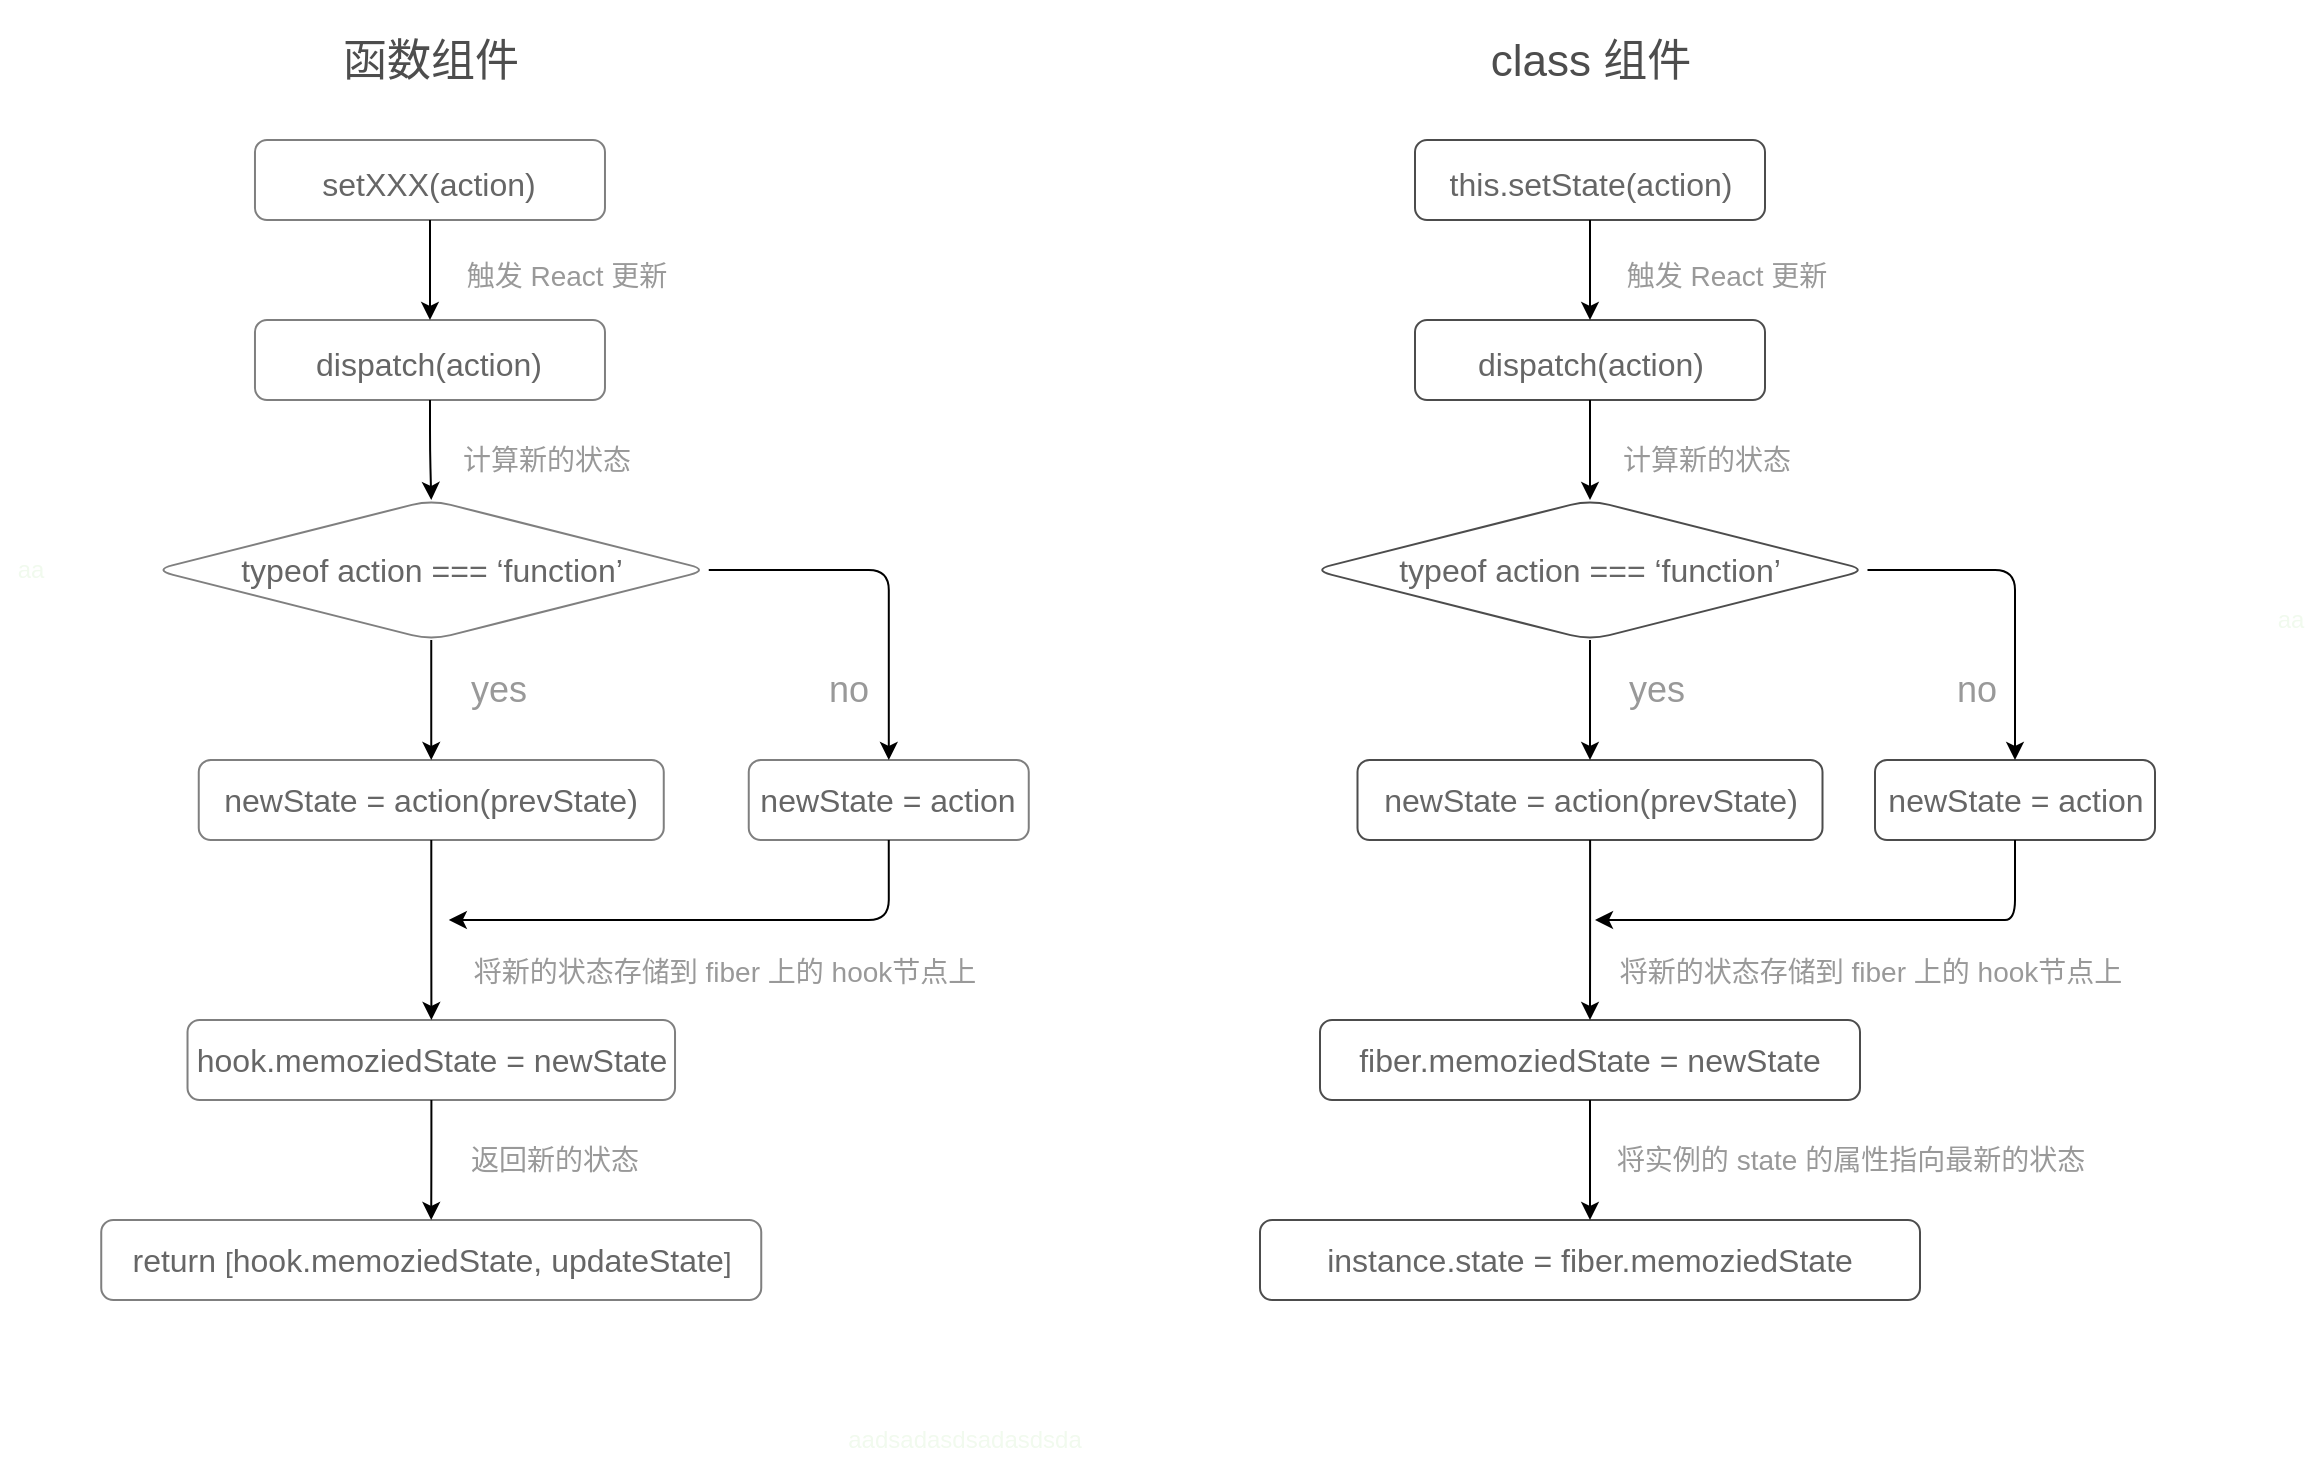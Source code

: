 <mxfile version="16.0.2" type="device" pages="3"><diagram id="VzG_nINJewkBO0uxqtTH" name="setState"><mxGraphModel dx="2115" dy="672" grid="1" gridSize="10" guides="1" tooltips="1" connect="1" arrows="1" fold="1" page="1" pageScale="1" pageWidth="1169" pageHeight="1654" math="0" shadow="0"><root><mxCell id="0"/><mxCell id="1" parent="0"/><mxCell id="ORCdLkv-hpIgWw9xC1Cm-3" value="&lt;p style=&quot;line-height: 1.6&quot;&gt;&lt;font style=&quot;font-size: 22px&quot; color=&quot;#4d4d4d&quot;&gt;函数组件&lt;/font&gt;&lt;/p&gt;" style="text;html=1;align=center;verticalAlign=middle;resizable=0;points=[];autosize=1;strokeColor=none;fillColor=none;" parent="1" vertex="1"><mxGeometry x="-995" y="20" width="100" height="60" as="geometry"/></mxCell><mxCell id="ORCdLkv-hpIgWw9xC1Cm-7" value="" style="edgeStyle=orthogonalEdgeStyle;curved=0;rounded=1;sketch=0;orthogonalLoop=1;jettySize=auto;html=1;fontSize=20;" parent="1" source="ORCdLkv-hpIgWw9xC1Cm-5" target="ORCdLkv-hpIgWw9xC1Cm-6" edge="1"><mxGeometry relative="1" as="geometry"/></mxCell><mxCell id="ORCdLkv-hpIgWw9xC1Cm-5" value="&lt;p style=&quot;line-height: 1&quot;&gt;&lt;font style=&quot;font-size: 16px&quot; color=&quot;#666666&quot;&gt;setXXX(action)&lt;/font&gt;&lt;/p&gt;" style="whiteSpace=wrap;html=1;rounded=1;sketch=0;fontSize=20;opacity=50;" parent="1" vertex="1"><mxGeometry x="-1032.51" y="90" width="175" height="40" as="geometry"/></mxCell><mxCell id="ORCdLkv-hpIgWw9xC1Cm-10" value="" style="edgeStyle=orthogonalEdgeStyle;curved=0;rounded=1;sketch=0;orthogonalLoop=1;jettySize=auto;html=1;fontSize=14;entryX=0.5;entryY=0;entryDx=0;entryDy=0;" parent="1" source="ORCdLkv-hpIgWw9xC1Cm-6" target="ORCdLkv-hpIgWw9xC1Cm-13" edge="1"><mxGeometry relative="1" as="geometry"><mxPoint x="-967.5" y="320" as="targetPoint"/></mxGeometry></mxCell><mxCell id="ORCdLkv-hpIgWw9xC1Cm-6" value="&lt;font style=&quot;font-size: 16px&quot; color=&quot;#666666&quot;&gt;dispatch(action)&lt;/font&gt;" style="whiteSpace=wrap;html=1;fontSize=20;rounded=1;sketch=0;opacity=50;" parent="1" vertex="1"><mxGeometry x="-1032.51" y="180" width="175" height="40" as="geometry"/></mxCell><mxCell id="ORCdLkv-hpIgWw9xC1Cm-8" value="&lt;font style=&quot;font-size: 14px&quot; color=&quot;#999999&quot;&gt;触发 React 更新&lt;/font&gt;" style="text;html=1;align=center;verticalAlign=middle;resizable=0;points=[];autosize=1;strokeColor=none;fillColor=none;fontSize=20;strokeWidth=2;" parent="1" vertex="1"><mxGeometry x="-937.5" y="140" width="120" height="30" as="geometry"/></mxCell><mxCell id="ORCdLkv-hpIgWw9xC1Cm-12" value="&lt;font color=&quot;#999999&quot;&gt;计算新的状态&lt;/font&gt;" style="text;html=1;align=center;verticalAlign=middle;resizable=0;points=[];autosize=1;strokeColor=none;fillColor=none;fontSize=14;" parent="1" vertex="1"><mxGeometry x="-937.5" y="240" width="100" height="20" as="geometry"/></mxCell><mxCell id="ORCdLkv-hpIgWw9xC1Cm-15" value="" style="edgeStyle=orthogonalEdgeStyle;curved=0;rounded=1;sketch=0;orthogonalLoop=1;jettySize=auto;html=1;fontSize=19;" parent="1" source="ORCdLkv-hpIgWw9xC1Cm-13" target="ORCdLkv-hpIgWw9xC1Cm-14" edge="1"><mxGeometry relative="1" as="geometry"/></mxCell><mxCell id="ORCdLkv-hpIgWw9xC1Cm-18" value="" style="edgeStyle=orthogonalEdgeStyle;curved=0;rounded=1;sketch=0;orthogonalLoop=1;jettySize=auto;html=1;fontSize=16;" parent="1" source="ORCdLkv-hpIgWw9xC1Cm-13" target="ORCdLkv-hpIgWw9xC1Cm-17" edge="1"><mxGeometry relative="1" as="geometry"/></mxCell><mxCell id="ORCdLkv-hpIgWw9xC1Cm-13" value="&lt;font style=&quot;font-size: 16px&quot; color=&quot;#666666&quot;&gt;typeof action === ‘function’&lt;/font&gt;" style="rhombus;whiteSpace=wrap;html=1;rounded=1;sketch=0;fontSize=14;strokeWidth=1;opacity=50;" parent="1" vertex="1"><mxGeometry x="-1083.13" y="270" width="277.51" height="70" as="geometry"/></mxCell><mxCell id="ORCdLkv-hpIgWw9xC1Cm-22" value="" style="edgeStyle=orthogonalEdgeStyle;curved=0;rounded=1;sketch=0;orthogonalLoop=1;jettySize=auto;html=1;fontSize=16;" parent="1" source="ORCdLkv-hpIgWw9xC1Cm-14" target="ORCdLkv-hpIgWw9xC1Cm-21" edge="1"><mxGeometry relative="1" as="geometry"/></mxCell><mxCell id="ORCdLkv-hpIgWw9xC1Cm-14" value="&lt;font style=&quot;font-size: 16px&quot; color=&quot;#666666&quot;&gt;newState = action(prevState)&lt;/font&gt;" style="whiteSpace=wrap;html=1;fontSize=14;rounded=1;sketch=0;strokeWidth=1;opacity=50;" parent="1" vertex="1"><mxGeometry x="-1060.62" y="400" width="232.5" height="40" as="geometry"/></mxCell><mxCell id="ORCdLkv-hpIgWw9xC1Cm-16" value="&lt;font style=&quot;font-size: 18px&quot; color=&quot;#999999&quot;&gt;yes&lt;/font&gt;" style="text;html=1;align=center;verticalAlign=middle;resizable=0;points=[];autosize=1;strokeColor=none;fillColor=none;fontSize=19;" parent="1" vertex="1"><mxGeometry x="-930.62" y="350" width="40" height="30" as="geometry"/></mxCell><mxCell id="ORCdLkv-hpIgWw9xC1Cm-17" value="&lt;font style=&quot;font-size: 16px&quot; color=&quot;#666666&quot;&gt;newState = action&lt;/font&gt;" style="whiteSpace=wrap;html=1;fontSize=14;rounded=1;sketch=0;strokeWidth=1;opacity=50;" parent="1" vertex="1"><mxGeometry x="-785.62" y="400" width="140" height="40" as="geometry"/></mxCell><mxCell id="ORCdLkv-hpIgWw9xC1Cm-31" value="" style="edgeStyle=orthogonalEdgeStyle;curved=0;rounded=1;sketch=0;orthogonalLoop=1;jettySize=auto;html=1;" parent="1" source="ORCdLkv-hpIgWw9xC1Cm-21" target="ORCdLkv-hpIgWw9xC1Cm-30" edge="1"><mxGeometry relative="1" as="geometry"/></mxCell><mxCell id="ORCdLkv-hpIgWw9xC1Cm-21" value="&lt;font style=&quot;font-size: 16px&quot; color=&quot;#666666&quot;&gt;hook.memoziedState = newState&lt;/font&gt;" style="whiteSpace=wrap;html=1;fontSize=14;rounded=1;sketch=0;strokeWidth=1;opacity=50;" parent="1" vertex="1"><mxGeometry x="-1066.24" y="530" width="243.75" height="40" as="geometry"/></mxCell><mxCell id="ORCdLkv-hpIgWw9xC1Cm-25" value="" style="edgeStyle=segmentEdgeStyle;endArrow=classic;html=1;rounded=1;sketch=0;fontSize=16;curved=0;exitX=0.5;exitY=1;exitDx=0;exitDy=0;" parent="1" source="ORCdLkv-hpIgWw9xC1Cm-17" edge="1"><mxGeometry width="50" height="50" relative="1" as="geometry"><mxPoint x="-755.62" y="630" as="sourcePoint"/><mxPoint x="-935.62" y="480" as="targetPoint"/><Array as="points"><mxPoint x="-715.62" y="480"/><mxPoint x="-935.62" y="480"/></Array></mxGeometry></mxCell><mxCell id="ORCdLkv-hpIgWw9xC1Cm-26" value="&lt;font style=&quot;font-size: 18px&quot; color=&quot;#999999&quot;&gt;no&lt;/font&gt;" style="text;html=1;align=center;verticalAlign=middle;resizable=0;points=[];autosize=1;strokeColor=none;fillColor=none;fontSize=16;" parent="1" vertex="1"><mxGeometry x="-755.62" y="350" width="40" height="30" as="geometry"/></mxCell><mxCell id="ORCdLkv-hpIgWw9xC1Cm-28" value="&lt;font style=&quot;font-size: 14px&quot; color=&quot;#999999&quot;&gt;将新的状态存储到 fiber 上的 hook节点上&lt;/font&gt;" style="text;html=1;align=center;verticalAlign=middle;resizable=0;points=[];autosize=1;strokeColor=none;fillColor=none;fontSize=18;" parent="1" vertex="1"><mxGeometry x="-933.12" y="490" width="270" height="30" as="geometry"/></mxCell><mxCell id="ORCdLkv-hpIgWw9xC1Cm-30" value="&lt;font color=&quot;#666666&quot;&gt;&lt;font style=&quot;font-size: 16px&quot;&gt;return&amp;nbsp;&lt;/font&gt;[&lt;span style=&quot;font-size: 16px&quot;&gt;hook.memoziedState, updateState&lt;/span&gt;]&lt;/font&gt;" style="whiteSpace=wrap;html=1;fontSize=14;rounded=1;sketch=0;strokeWidth=1;opacity=50;" parent="1" vertex="1"><mxGeometry x="-1109.38" y="630" width="330" height="40" as="geometry"/></mxCell><mxCell id="ORCdLkv-hpIgWw9xC1Cm-32" value="&lt;font style=&quot;font-size: 14px&quot; color=&quot;#999999&quot;&gt;返回新的状态&lt;/font&gt;" style="text;html=1;align=center;verticalAlign=middle;resizable=0;points=[];autosize=1;strokeColor=none;fillColor=none;" parent="1" vertex="1"><mxGeometry x="-933.12" y="590" width="100" height="20" as="geometry"/></mxCell><mxCell id="ORCdLkv-hpIgWw9xC1Cm-53" value="&lt;p style=&quot;line-height: 1.6&quot;&gt;&lt;font style=&quot;font-size: 22px&quot; color=&quot;#4d4d4d&quot;&gt;class 组件&lt;/font&gt;&lt;/p&gt;" style="text;html=1;align=center;verticalAlign=middle;resizable=0;points=[];autosize=1;strokeColor=none;fillColor=none;" parent="1" vertex="1"><mxGeometry x="-425" y="20" width="120" height="60" as="geometry"/></mxCell><mxCell id="ORCdLkv-hpIgWw9xC1Cm-54" value="" style="edgeStyle=orthogonalEdgeStyle;curved=0;rounded=1;sketch=0;orthogonalLoop=1;jettySize=auto;html=1;fontSize=20;" parent="1" source="ORCdLkv-hpIgWw9xC1Cm-55" target="ORCdLkv-hpIgWw9xC1Cm-57" edge="1"><mxGeometry relative="1" as="geometry"/></mxCell><mxCell id="ORCdLkv-hpIgWw9xC1Cm-55" value="&lt;p style=&quot;line-height: 1&quot;&gt;&lt;font style=&quot;font-size: 16px&quot; color=&quot;#666666&quot;&gt;this.setState(action)&lt;/font&gt;&lt;/p&gt;" style="whiteSpace=wrap;html=1;rounded=1;sketch=0;fontSize=20;opacity=70;" parent="1" vertex="1"><mxGeometry x="-452.5" y="90" width="175" height="40" as="geometry"/></mxCell><mxCell id="ORCdLkv-hpIgWw9xC1Cm-56" value="" style="edgeStyle=orthogonalEdgeStyle;curved=0;rounded=1;sketch=0;orthogonalLoop=1;jettySize=auto;html=1;fontSize=14;entryX=0.5;entryY=0;entryDx=0;entryDy=0;" parent="1" source="ORCdLkv-hpIgWw9xC1Cm-57" target="ORCdLkv-hpIgWw9xC1Cm-62" edge="1"><mxGeometry relative="1" as="geometry"><mxPoint x="-387.5" y="300" as="targetPoint"/></mxGeometry></mxCell><mxCell id="ORCdLkv-hpIgWw9xC1Cm-57" value="&lt;font style=&quot;font-size: 16px&quot; color=&quot;#666666&quot;&gt;dispatch(action)&lt;/font&gt;" style="whiteSpace=wrap;html=1;fontSize=20;rounded=1;sketch=0;opacity=70;" parent="1" vertex="1"><mxGeometry x="-452.5" y="180" width="175" height="40" as="geometry"/></mxCell><mxCell id="ORCdLkv-hpIgWw9xC1Cm-58" value="&lt;font style=&quot;font-size: 14px&quot; color=&quot;#999999&quot;&gt;触发 React 更新&lt;/font&gt;" style="text;html=1;align=center;verticalAlign=middle;resizable=0;points=[];autosize=1;strokeColor=none;fillColor=none;fontSize=20;strokeWidth=2;" parent="1" vertex="1"><mxGeometry x="-357.5" y="140" width="120" height="30" as="geometry"/></mxCell><mxCell id="ORCdLkv-hpIgWw9xC1Cm-59" value="&lt;font color=&quot;#999999&quot;&gt;计算新的状态&lt;/font&gt;" style="text;html=1;align=center;verticalAlign=middle;resizable=0;points=[];autosize=1;strokeColor=none;fillColor=none;fontSize=14;" parent="1" vertex="1"><mxGeometry x="-357.5" y="240" width="100" height="20" as="geometry"/></mxCell><mxCell id="ORCdLkv-hpIgWw9xC1Cm-60" value="" style="edgeStyle=orthogonalEdgeStyle;curved=0;rounded=1;sketch=0;orthogonalLoop=1;jettySize=auto;html=1;fontSize=19;" parent="1" source="ORCdLkv-hpIgWw9xC1Cm-62" target="ORCdLkv-hpIgWw9xC1Cm-64" edge="1"><mxGeometry relative="1" as="geometry"/></mxCell><mxCell id="ORCdLkv-hpIgWw9xC1Cm-61" value="" style="edgeStyle=orthogonalEdgeStyle;curved=0;rounded=1;sketch=0;orthogonalLoop=1;jettySize=auto;html=1;fontSize=16;" parent="1" source="ORCdLkv-hpIgWw9xC1Cm-62" target="ORCdLkv-hpIgWw9xC1Cm-66" edge="1"><mxGeometry relative="1" as="geometry"/></mxCell><mxCell id="ORCdLkv-hpIgWw9xC1Cm-62" value="&lt;font style=&quot;font-size: 16px&quot; color=&quot;#666666&quot;&gt;typeof action === ‘function’&lt;/font&gt;" style="rhombus;whiteSpace=wrap;html=1;rounded=1;sketch=0;fontSize=14;strokeWidth=1;opacity=70;" parent="1" vertex="1"><mxGeometry x="-503.75" y="270" width="277.5" height="70" as="geometry"/></mxCell><mxCell id="ORCdLkv-hpIgWw9xC1Cm-63" value="" style="edgeStyle=orthogonalEdgeStyle;curved=0;rounded=1;sketch=0;orthogonalLoop=1;jettySize=auto;html=1;fontSize=16;" parent="1" source="ORCdLkv-hpIgWw9xC1Cm-64" target="ORCdLkv-hpIgWw9xC1Cm-68" edge="1"><mxGeometry relative="1" as="geometry"/></mxCell><mxCell id="ORCdLkv-hpIgWw9xC1Cm-64" value="&lt;font style=&quot;font-size: 16px&quot; color=&quot;#666666&quot;&gt;newState = action(prevState)&lt;/font&gt;" style="whiteSpace=wrap;html=1;fontSize=14;rounded=1;sketch=0;strokeWidth=1;opacity=70;" parent="1" vertex="1"><mxGeometry x="-481.25" y="400" width="232.5" height="40" as="geometry"/></mxCell><mxCell id="ORCdLkv-hpIgWw9xC1Cm-65" value="&lt;font style=&quot;font-size: 18px&quot; color=&quot;#999999&quot;&gt;yes&lt;/font&gt;" style="text;html=1;align=center;verticalAlign=middle;resizable=0;points=[];autosize=1;strokeColor=none;fillColor=none;fontSize=19;" parent="1" vertex="1"><mxGeometry x="-352.5" y="350" width="40" height="30" as="geometry"/></mxCell><mxCell id="ORCdLkv-hpIgWw9xC1Cm-66" value="&lt;font style=&quot;font-size: 16px&quot; color=&quot;#666666&quot;&gt;newState = action&lt;/font&gt;" style="whiteSpace=wrap;html=1;fontSize=14;rounded=1;sketch=0;strokeWidth=1;opacity=70;" parent="1" vertex="1"><mxGeometry x="-222.5" y="400" width="140" height="40" as="geometry"/></mxCell><mxCell id="ORCdLkv-hpIgWw9xC1Cm-67" value="" style="edgeStyle=orthogonalEdgeStyle;curved=0;rounded=1;sketch=0;orthogonalLoop=1;jettySize=auto;html=1;" parent="1" source="ORCdLkv-hpIgWw9xC1Cm-68" target="ORCdLkv-hpIgWw9xC1Cm-72" edge="1"><mxGeometry relative="1" as="geometry"/></mxCell><mxCell id="ORCdLkv-hpIgWw9xC1Cm-68" value="&lt;font style=&quot;font-size: 16px&quot; color=&quot;#666666&quot;&gt;fiber.memoziedState = newState&lt;/font&gt;" style="whiteSpace=wrap;html=1;fontSize=14;rounded=1;sketch=0;strokeWidth=1;opacity=70;" parent="1" vertex="1"><mxGeometry x="-500" y="530" width="270" height="40" as="geometry"/></mxCell><mxCell id="ORCdLkv-hpIgWw9xC1Cm-69" value="" style="edgeStyle=segmentEdgeStyle;endArrow=classic;html=1;rounded=1;sketch=0;fontSize=16;curved=0;exitX=0.5;exitY=1;exitDx=0;exitDy=0;" parent="1" source="ORCdLkv-hpIgWw9xC1Cm-66" edge="1"><mxGeometry width="50" height="50" relative="1" as="geometry"><mxPoint x="-182.5" y="610" as="sourcePoint"/><mxPoint x="-362.5" y="480" as="targetPoint"/><Array as="points"><mxPoint x="-162.5" y="480"/><mxPoint x="-372.5" y="480"/></Array></mxGeometry></mxCell><mxCell id="ORCdLkv-hpIgWw9xC1Cm-70" value="&lt;font style=&quot;font-size: 18px&quot; color=&quot;#999999&quot;&gt;no&lt;/font&gt;" style="text;html=1;align=center;verticalAlign=middle;resizable=0;points=[];autosize=1;strokeColor=none;fillColor=none;fontSize=16;" parent="1" vertex="1"><mxGeometry x="-192.5" y="350" width="40" height="30" as="geometry"/></mxCell><mxCell id="ORCdLkv-hpIgWw9xC1Cm-71" value="&lt;font style=&quot;font-size: 14px&quot; color=&quot;#999999&quot;&gt;将新的状态存储到 fiber 上的 hook节点上&lt;/font&gt;" style="text;html=1;align=center;verticalAlign=middle;resizable=0;points=[];autosize=1;strokeColor=none;fillColor=none;fontSize=18;strokeWidth=0;" parent="1" vertex="1"><mxGeometry x="-360" y="490" width="270" height="30" as="geometry"/></mxCell><mxCell id="ORCdLkv-hpIgWw9xC1Cm-72" value="&lt;font color=&quot;#666666&quot;&gt;&lt;span style=&quot;font-size: 16px&quot;&gt;instance.state = fiber&lt;/span&gt;&lt;span style=&quot;font-size: 16px&quot;&gt;.memoziedState&lt;/span&gt;&lt;/font&gt;" style="whiteSpace=wrap;html=1;fontSize=14;rounded=1;sketch=0;strokeWidth=1;opacity=70;" parent="1" vertex="1"><mxGeometry x="-530" y="630" width="330" height="40" as="geometry"/></mxCell><mxCell id="ORCdLkv-hpIgWw9xC1Cm-73" value="&lt;span style=&quot;font-size: 14px&quot;&gt;&lt;font color=&quot;#999999&quot;&gt;将实例的 state 的属性指向最新的状态&lt;/font&gt;&lt;/span&gt;" style="text;html=1;align=center;verticalAlign=middle;resizable=0;points=[];autosize=1;strokeColor=none;fillColor=none;strokeWidth=0;" parent="1" vertex="1"><mxGeometry x="-360" y="590" width="250" height="20" as="geometry"/></mxCell><mxCell id="zRdp-ZmBB9P5maCtJBCL-1" value="&lt;font color=&quot;#f1faee&quot;&gt;aa&lt;/font&gt;" style="text;html=1;align=center;verticalAlign=middle;resizable=0;points=[];autosize=1;strokeColor=none;fillColor=none;" parent="1" vertex="1"><mxGeometry x="-1160" y="295" width="30" height="20" as="geometry"/></mxCell><mxCell id="zRdp-ZmBB9P5maCtJBCL-3" value="&lt;font color=&quot;#f1faee&quot;&gt;aadsadasdsadasdsda&lt;/font&gt;" style="text;html=1;align=center;verticalAlign=middle;resizable=0;points=[];autosize=1;strokeColor=none;fillColor=none;" parent="1" vertex="1"><mxGeometry x="-743.12" y="730" width="130" height="20" as="geometry"/></mxCell><mxCell id="zRdp-ZmBB9P5maCtJBCL-5" value="&lt;font color=&quot;#f1faee&quot;&gt;aa&lt;/font&gt;" style="text;html=1;align=center;verticalAlign=middle;resizable=0;points=[];autosize=1;strokeColor=none;fillColor=none;" parent="1" vertex="1"><mxGeometry x="-30" y="320" width="30" height="20" as="geometry"/></mxCell></root></mxGraphModel></diagram><diagram id="gDw7Hd9D8cLlsTXVWOYD" name="queue-pending"><mxGraphModel dx="1892" dy="1344" grid="1" gridSize="10" guides="1" tooltips="1" connect="1" arrows="1" fold="1" page="1" pageScale="1" pageWidth="1169" pageHeight="1654" math="0" shadow="0"><root><mxCell id="4ZLnNb-QtwUaX_uq5_81-0"/><mxCell id="4ZLnNb-QtwUaX_uq5_81-1" parent="4ZLnNb-QtwUaX_uq5_81-0"/><mxCell id="4ZLnNb-QtwUaX_uq5_81-2" value="1.&lt;font color=&quot;#ff3333&quot;&gt; queue.pending&lt;/font&gt;&amp;nbsp; 在这里就理解为一个普通的变量，&lt;br style=&quot;font-size: 19px&quot;&gt;这个变量被当作由update组成的环状链表的指针，&lt;font color=&quot;#ff3333&quot;&gt;指向最后插入链表的节点&lt;/font&gt;" style="text;html=1;resizable=0;autosize=1;align=center;verticalAlign=middle;points=[];fillColor=none;strokeColor=none;rounded=0;fontSize=19;" vertex="1" parent="4ZLnNb-QtwUaX_uq5_81-1"><mxGeometry x="120" y="20" width="640" height="50" as="geometry"/></mxCell><mxCell id="4ZLnNb-QtwUaX_uq5_81-3" value="2.这个环状链表由update对象组成，update对象的的next属性，指向下一个update，这样就形成链表，&lt;br&gt;&lt;font color=&quot;#ff3333&quot;&gt;最后一个update的next属性指向第一个update&lt;/font&gt;，就形成了环状链表&lt;br&gt;环状链表会把update对象暂存起来，用于React的批量更新（batchUpdate）" style="text;html=1;resizable=0;autosize=1;align=center;verticalAlign=middle;points=[];fillColor=none;strokeColor=none;rounded=0;fontSize=19;" vertex="1" parent="4ZLnNb-QtwUaX_uq5_81-1"><mxGeometry x="100" y="100" width="870" height="70" as="geometry"/></mxCell><mxCell id="4ZLnNb-QtwUaX_uq5_81-4" value="" style="edgeStyle=orthogonalEdgeStyle;rounded=0;orthogonalLoop=1;jettySize=auto;html=1;exitX=1;exitY=0.5;exitDx=0;exitDy=0;fontSize=19;" edge="1" parent="4ZLnNb-QtwUaX_uq5_81-1" source="4ZLnNb-QtwUaX_uq5_81-6"><mxGeometry x="0.077" relative="1" as="geometry"><mxPoint x="440" y="420" as="targetPoint"/><mxPoint as="offset"/></mxGeometry></mxCell><mxCell id="4ZLnNb-QtwUaX_uq5_81-5" style="edgeStyle=orthogonalEdgeStyle;rounded=0;orthogonalLoop=1;jettySize=auto;html=1;exitX=0.5;exitY=1;exitDx=0;exitDy=0;fontSize=19;" edge="1" parent="4ZLnNb-QtwUaX_uq5_81-1" source="4ZLnNb-QtwUaX_uq5_81-6"><mxGeometry relative="1" as="geometry"><mxPoint x="440" y="420" as="targetPoint"/></mxGeometry></mxCell><mxCell id="4ZLnNb-QtwUaX_uq5_81-6" value="update1" style="rounded=0;whiteSpace=wrap;html=1;fontSize=19;" vertex="1" parent="4ZLnNb-QtwUaX_uq5_81-1"><mxGeometry x="390" y="360" width="100" height="40" as="geometry"/></mxCell><mxCell id="4ZLnNb-QtwUaX_uq5_81-7" value="当链表中只有一个update对象时，&lt;br&gt;第一个节点也是最后一个节点，&lt;br&gt;第一个节点指向下一个节点，&lt;br&gt;最后一个节点指向第一个节点，&lt;br&gt;即update1指向自身，形成环,&lt;br&gt;queue.pending指向链表中&lt;br&gt;最后一个节点，即update1" style="text;html=1;align=center;verticalAlign=middle;resizable=0;points=[];autosize=1;strokeColor=#82b366;fontSize=19;fillColor=#d5e8d4;" vertex="1" parent="4ZLnNb-QtwUaX_uq5_81-1"><mxGeometry x="20" y="270" width="300" height="170" as="geometry"/></mxCell><mxCell id="4ZLnNb-QtwUaX_uq5_81-8" value="next" style="text;html=1;align=center;verticalAlign=middle;resizable=0;points=[];autosize=1;strokeColor=none;fontSize=19;labelBackgroundColor=#ffffff;" vertex="1" parent="4ZLnNb-QtwUaX_uq5_81-1"><mxGeometry x="415" y="400" width="50" height="30" as="geometry"/></mxCell><mxCell id="4ZLnNb-QtwUaX_uq5_81-9" value="" style="edgeStyle=orthogonalEdgeStyle;rounded=0;orthogonalLoop=1;jettySize=auto;html=1;fontSize=19;" edge="1" parent="4ZLnNb-QtwUaX_uq5_81-1" source="4ZLnNb-QtwUaX_uq5_81-10" target="4ZLnNb-QtwUaX_uq5_81-6"><mxGeometry relative="1" as="geometry"/></mxCell><mxCell id="4ZLnNb-QtwUaX_uq5_81-10" value="queue.pending" style="rounded=0;whiteSpace=wrap;html=1;labelBackgroundColor=#ffffff;fontSize=19;fillColor=#dae8fc;strokeColor=#6c8ebf;" vertex="1" parent="4ZLnNb-QtwUaX_uq5_81-1"><mxGeometry x="375" y="280" width="130" as="geometry"/></mxCell><mxCell id="4ZLnNb-QtwUaX_uq5_81-11" value="当第二个节点（update2）要插入链表时,&lt;br&gt;update2 此时作为最后一个节点，&lt;br&gt;它的next属性应该指向第一个节点&lt;br&gt;前面说了，queue.pending永远指向最后一个节点，&lt;br&gt;最后一个节点的next属性永远指向第一个属性，&lt;br&gt;那么第一个节点就是&amp;nbsp; queue.pending.next&lt;br&gt;" style="text;html=1;align=center;verticalAlign=middle;resizable=0;points=[];autosize=1;strokeColor=#6c8ebf;fontSize=19;fillColor=#dae8fc;" vertex="1" parent="4ZLnNb-QtwUaX_uq5_81-1"><mxGeometry y="680" width="450" height="140" as="geometry"/></mxCell><mxCell id="4ZLnNb-QtwUaX_uq5_81-12" value="第一步，让新节点的next属性指向第一个节点，&lt;br&gt;&lt;font style=&quot;font-size: 23px&quot; color=&quot;#009900&quot;&gt;update2.next = queue.pending.next&lt;/font&gt;" style="text;html=1;align=center;verticalAlign=middle;resizable=0;points=[];autosize=1;strokeColor=none;fontSize=19;" vertex="1" parent="4ZLnNb-QtwUaX_uq5_81-1"><mxGeometry x="560" y="620" width="410" height="50" as="geometry"/></mxCell><mxCell id="4ZLnNb-QtwUaX_uq5_81-13" value="update1.next=update1&lt;br&gt;queue.pending = update1.next" style="rounded=1;whiteSpace=wrap;html=1;labelBackgroundColor=#ffffff;fontSize=19;" vertex="1" parent="4ZLnNb-QtwUaX_uq5_81-1"><mxGeometry x="585" y="280" width="325" height="80" as="geometry"/></mxCell><mxCell id="4ZLnNb-QtwUaX_uq5_81-14" value="" style="edgeStyle=orthogonalEdgeStyle;rounded=0;orthogonalLoop=1;jettySize=auto;html=1;exitX=1;exitY=0.5;exitDx=0;exitDy=0;fontSize=19;" edge="1" parent="4ZLnNb-QtwUaX_uq5_81-1" source="4ZLnNb-QtwUaX_uq5_81-16"><mxGeometry x="0.077" relative="1" as="geometry"><mxPoint x="655" y="860" as="targetPoint"/><mxPoint as="offset"/></mxGeometry></mxCell><mxCell id="4ZLnNb-QtwUaX_uq5_81-15" style="edgeStyle=orthogonalEdgeStyle;rounded=0;orthogonalLoop=1;jettySize=auto;html=1;exitX=0.5;exitY=1;exitDx=0;exitDy=0;fontSize=19;" edge="1" parent="4ZLnNb-QtwUaX_uq5_81-1" source="4ZLnNb-QtwUaX_uq5_81-16"><mxGeometry relative="1" as="geometry"><mxPoint x="655" y="860" as="targetPoint"/></mxGeometry></mxCell><mxCell id="4ZLnNb-QtwUaX_uq5_81-16" value="update1" style="rounded=0;whiteSpace=wrap;html=1;fontSize=19;" vertex="1" parent="4ZLnNb-QtwUaX_uq5_81-1"><mxGeometry x="605" y="800" width="100" height="40" as="geometry"/></mxCell><mxCell id="4ZLnNb-QtwUaX_uq5_81-17" value="next" style="text;html=1;align=center;verticalAlign=middle;resizable=0;points=[];autosize=1;strokeColor=none;fontSize=19;labelBackgroundColor=#ffffff;" vertex="1" parent="4ZLnNb-QtwUaX_uq5_81-1"><mxGeometry x="630" y="840" width="50" height="30" as="geometry"/></mxCell><mxCell id="4ZLnNb-QtwUaX_uq5_81-18" value="" style="edgeStyle=orthogonalEdgeStyle;rounded=0;orthogonalLoop=1;jettySize=auto;html=1;fontSize=19;" edge="1" parent="4ZLnNb-QtwUaX_uq5_81-1" source="4ZLnNb-QtwUaX_uq5_81-19" target="4ZLnNb-QtwUaX_uq5_81-16"><mxGeometry relative="1" as="geometry"/></mxCell><mxCell id="4ZLnNb-QtwUaX_uq5_81-19" value="queue.pending" style="rounded=0;whiteSpace=wrap;html=1;labelBackgroundColor=#ffffff;fontSize=19;fillColor=#dae8fc;strokeColor=#6c8ebf;" vertex="1" parent="4ZLnNb-QtwUaX_uq5_81-1"><mxGeometry x="590" y="720" width="130" as="geometry"/></mxCell><mxCell id="4ZLnNb-QtwUaX_uq5_81-20" value="" style="edgeStyle=orthogonalEdgeStyle;rounded=0;orthogonalLoop=1;jettySize=auto;html=1;fontSize=19;" edge="1" parent="4ZLnNb-QtwUaX_uq5_81-1" source="4ZLnNb-QtwUaX_uq5_81-22" target="4ZLnNb-QtwUaX_uq5_81-16"><mxGeometry relative="1" as="geometry"/></mxCell><mxCell id="4ZLnNb-QtwUaX_uq5_81-21" value="next" style="edgeLabel;html=1;align=center;verticalAlign=middle;resizable=0;points=[];fontSize=19;" vertex="1" connectable="0" parent="4ZLnNb-QtwUaX_uq5_81-20"><mxGeometry x="-0.138" y="-3" relative="1" as="geometry"><mxPoint as="offset"/></mxGeometry></mxCell><mxCell id="4ZLnNb-QtwUaX_uq5_81-22" value="update2" style="whiteSpace=wrap;html=1;labelBackgroundColor=#ffffff;fontSize=19;" vertex="1" parent="4ZLnNb-QtwUaX_uq5_81-1"><mxGeometry x="830" y="802.5" width="90" height="35" as="geometry"/></mxCell><mxCell id="4ZLnNb-QtwUaX_uq5_81-23" value="第二步，让最后一个节点（queue.pending）指向新的节点&lt;br&gt;&lt;font color=&quot;#009900&quot; style=&quot;font-size: 23px&quot;&gt;queue.pending.next = update2&lt;/font&gt;&lt;br&gt;&lt;br&gt;（&lt;font color=&quot;#ababab&quot;&gt;此时的queue.pending还指向update1，这步操作相当于update1.next=update2&lt;/font&gt;）" style="text;html=1;align=center;verticalAlign=middle;resizable=0;points=[];autosize=1;strokeColor=none;fontSize=19;" vertex="1" parent="4ZLnNb-QtwUaX_uq5_81-1"><mxGeometry x="420" y="930" width="700" height="100" as="geometry"/></mxCell><mxCell id="4ZLnNb-QtwUaX_uq5_81-24" style="edgeStyle=orthogonalEdgeStyle;rounded=0;orthogonalLoop=1;jettySize=auto;html=1;fontSize=19;entryX=0.5;entryY=1;entryDx=0;entryDy=0;" edge="1" parent="4ZLnNb-QtwUaX_uq5_81-1" source="4ZLnNb-QtwUaX_uq5_81-26" target="4ZLnNb-QtwUaX_uq5_81-31"><mxGeometry relative="1" as="geometry"><mxPoint x="670" y="1300" as="targetPoint"/><Array as="points"><mxPoint x="675" y="1213"/><mxPoint x="890" y="1213"/></Array></mxGeometry></mxCell><mxCell id="4ZLnNb-QtwUaX_uq5_81-25" value="next" style="edgeLabel;html=1;align=center;verticalAlign=middle;resizable=0;points=[];fontSize=19;" vertex="1" connectable="0" parent="4ZLnNb-QtwUaX_uq5_81-24"><mxGeometry x="-0.034" y="-1" relative="1" as="geometry"><mxPoint x="1" as="offset"/></mxGeometry></mxCell><mxCell id="4ZLnNb-QtwUaX_uq5_81-26" value="update1" style="rounded=0;whiteSpace=wrap;html=1;fontSize=19;" vertex="1" parent="4ZLnNb-QtwUaX_uq5_81-1"><mxGeometry x="620" y="1160" width="100" height="30" as="geometry"/></mxCell><mxCell id="4ZLnNb-QtwUaX_uq5_81-27" value="" style="edgeStyle=orthogonalEdgeStyle;rounded=0;orthogonalLoop=1;jettySize=auto;html=1;fontSize=19;" edge="1" parent="4ZLnNb-QtwUaX_uq5_81-1" source="4ZLnNb-QtwUaX_uq5_81-28" target="4ZLnNb-QtwUaX_uq5_81-26"><mxGeometry relative="1" as="geometry"/></mxCell><mxCell id="4ZLnNb-QtwUaX_uq5_81-28" value="queue.pending" style="rounded=0;whiteSpace=wrap;html=1;labelBackgroundColor=#ffffff;fontSize=19;fillColor=#dae8fc;strokeColor=#6c8ebf;" vertex="1" parent="4ZLnNb-QtwUaX_uq5_81-1"><mxGeometry x="605" y="1080" width="130" as="geometry"/></mxCell><mxCell id="4ZLnNb-QtwUaX_uq5_81-29" value="" style="edgeStyle=orthogonalEdgeStyle;rounded=0;orthogonalLoop=1;jettySize=auto;html=1;fontSize=19;" edge="1" parent="4ZLnNb-QtwUaX_uq5_81-1" source="4ZLnNb-QtwUaX_uq5_81-31" target="4ZLnNb-QtwUaX_uq5_81-26"><mxGeometry relative="1" as="geometry"/></mxCell><mxCell id="4ZLnNb-QtwUaX_uq5_81-30" value="next" style="edgeLabel;html=1;align=center;verticalAlign=middle;resizable=0;points=[];fontSize=19;" vertex="1" connectable="0" parent="4ZLnNb-QtwUaX_uq5_81-29"><mxGeometry x="-0.138" y="-3" relative="1" as="geometry"><mxPoint as="offset"/></mxGeometry></mxCell><mxCell id="4ZLnNb-QtwUaX_uq5_81-31" value="update2" style="whiteSpace=wrap;html=1;labelBackgroundColor=#ffffff;fontSize=19;" vertex="1" parent="4ZLnNb-QtwUaX_uq5_81-1"><mxGeometry x="845" y="1157.5" width="90" height="35" as="geometry"/></mxCell><mxCell id="4ZLnNb-QtwUaX_uq5_81-32" value="最后，让 做为指针的 queue.pending&amp;nbsp; 指向最后插入链表的节点&lt;br&gt;此时的最后一个节点是update2,&amp;nbsp;&amp;nbsp;&lt;br&gt;而update2 等于 update1.next&lt;br&gt;且此时update1 = queue.pending&lt;br&gt;所以此时要做的操作是&lt;br&gt;&lt;font style=&quot;font-size: 23px&quot; color=&quot;#009900&quot;&gt;queue.pending = queue.pending.next&lt;/font&gt;" style="text;html=1;align=center;verticalAlign=middle;resizable=0;points=[];autosize=1;strokeColor=none;fontSize=19;" vertex="1" parent="4ZLnNb-QtwUaX_uq5_81-1"><mxGeometry x="490" y="1310" width="540" height="140" as="geometry"/></mxCell><mxCell id="4ZLnNb-QtwUaX_uq5_81-33" style="edgeStyle=orthogonalEdgeStyle;rounded=0;orthogonalLoop=1;jettySize=auto;html=1;fontSize=19;entryX=0.5;entryY=1;entryDx=0;entryDy=0;" edge="1" parent="4ZLnNb-QtwUaX_uq5_81-1" source="4ZLnNb-QtwUaX_uq5_81-35" target="4ZLnNb-QtwUaX_uq5_81-40"><mxGeometry relative="1" as="geometry"><mxPoint x="685" y="1720" as="targetPoint"/><Array as="points"><mxPoint x="690" y="1633"/><mxPoint x="905" y="1633"/></Array></mxGeometry></mxCell><mxCell id="4ZLnNb-QtwUaX_uq5_81-34" value="next" style="edgeLabel;html=1;align=center;verticalAlign=middle;resizable=0;points=[];fontSize=19;" vertex="1" connectable="0" parent="4ZLnNb-QtwUaX_uq5_81-33"><mxGeometry x="-0.034" y="-1" relative="1" as="geometry"><mxPoint x="1" as="offset"/></mxGeometry></mxCell><mxCell id="4ZLnNb-QtwUaX_uq5_81-35" value="update1" style="rounded=0;whiteSpace=wrap;html=1;fontSize=19;" vertex="1" parent="4ZLnNb-QtwUaX_uq5_81-1"><mxGeometry x="635" y="1580" width="100" height="30" as="geometry"/></mxCell><mxCell id="4ZLnNb-QtwUaX_uq5_81-36" value="" style="edgeStyle=orthogonalEdgeStyle;rounded=0;orthogonalLoop=1;jettySize=auto;html=1;fontSize=19;" edge="1" parent="4ZLnNb-QtwUaX_uq5_81-1" source="4ZLnNb-QtwUaX_uq5_81-37" target="4ZLnNb-QtwUaX_uq5_81-40"><mxGeometry relative="1" as="geometry"/></mxCell><mxCell id="4ZLnNb-QtwUaX_uq5_81-37" value="queue.pending" style="rounded=0;whiteSpace=wrap;html=1;labelBackgroundColor=#ffffff;fontSize=19;fillColor=#dae8fc;strokeColor=#6c8ebf;" vertex="1" parent="4ZLnNb-QtwUaX_uq5_81-1"><mxGeometry x="840" y="1500" width="130" height="10" as="geometry"/></mxCell><mxCell id="4ZLnNb-QtwUaX_uq5_81-38" value="" style="edgeStyle=orthogonalEdgeStyle;rounded=0;orthogonalLoop=1;jettySize=auto;html=1;fontSize=19;" edge="1" parent="4ZLnNb-QtwUaX_uq5_81-1" source="4ZLnNb-QtwUaX_uq5_81-40" target="4ZLnNb-QtwUaX_uq5_81-35"><mxGeometry relative="1" as="geometry"/></mxCell><mxCell id="4ZLnNb-QtwUaX_uq5_81-39" value="next" style="edgeLabel;html=1;align=center;verticalAlign=middle;resizable=0;points=[];fontSize=19;" vertex="1" connectable="0" parent="4ZLnNb-QtwUaX_uq5_81-38"><mxGeometry x="-0.138" y="-3" relative="1" as="geometry"><mxPoint as="offset"/></mxGeometry></mxCell><mxCell id="4ZLnNb-QtwUaX_uq5_81-40" value="update2" style="whiteSpace=wrap;html=1;labelBackgroundColor=#ffffff;fontSize=19;" vertex="1" parent="4ZLnNb-QtwUaX_uq5_81-1"><mxGeometry x="860" y="1577.5" width="90" height="35" as="geometry"/></mxCell></root></mxGraphModel></diagram><diagram id="HNPAEC6x677X9cE7a-1A" name="effectList"><mxGraphModel dx="2753" dy="2240" grid="0" gridSize="10" guides="1" tooltips="1" connect="1" arrows="1" fold="1" page="0" pageScale="1" pageWidth="1169" pageHeight="1654" math="0" shadow="0"><root><mxCell id="IOhHjSIvpFr6dw8JVxML-0"/><mxCell id="IOhHjSIvpFr6dw8JVxML-1" parent="IOhHjSIvpFr6dw8JVxML-0"/><mxCell id="IOhHjSIvpFr6dw8JVxML-2" value="" style="edgeStyle=orthogonalEdgeStyle;rounded=0;orthogonalLoop=1;jettySize=auto;html=1;fontColor=#1D3557;fontSize=16;labelBackgroundColor=#F1FAEE;strokeColor=#457B9D;" edge="1" parent="IOhHjSIvpFr6dw8JVxML-1" source="IOhHjSIvpFr6dw8JVxML-4" target="IOhHjSIvpFr6dw8JVxML-9"><mxGeometry relative="1" as="geometry"><Array as="points"><mxPoint x="460" y="1062"/><mxPoint x="460" y="1062"/></Array></mxGeometry></mxCell><mxCell id="IOhHjSIvpFr6dw8JVxML-3" value="&lt;font color=&quot;#333333&quot; style=&quot;font-size: 16px;&quot;&gt;child&lt;/font&gt;" style="edgeLabel;html=1;align=center;verticalAlign=middle;resizable=0;points=[];fontColor=#1D3557;fontSize=16;labelBackgroundColor=#F1FAEE;" vertex="1" connectable="0" parent="IOhHjSIvpFr6dw8JVxML-2"><mxGeometry relative="1" as="geometry"><mxPoint as="offset"/></mxGeometry></mxCell><mxCell id="IOhHjSIvpFr6dw8JVxML-4" value="root&lt;br style=&quot;font-size: 16px;&quot;&gt;" style="whiteSpace=wrap;html=1;fontSize=16;fillColor=#A8DADC;strokeColor=#457B9D;fontColor=#1D3557;" vertex="1" parent="IOhHjSIvpFr6dw8JVxML-1"><mxGeometry x="420" y="1002" width="120" height="40" as="geometry"/></mxCell><mxCell id="IOhHjSIvpFr6dw8JVxML-5" value="" style="edgeStyle=orthogonalEdgeStyle;rounded=0;orthogonalLoop=1;jettySize=auto;html=1;fontColor=#1D3557;fontSize=16;labelBackgroundColor=#F1FAEE;strokeColor=#457B9D;" edge="1" parent="IOhHjSIvpFr6dw8JVxML-1" source="IOhHjSIvpFr6dw8JVxML-9" target="IOhHjSIvpFr6dw8JVxML-13"><mxGeometry relative="1" as="geometry"><Array as="points"><mxPoint x="460" y="1192"/><mxPoint x="460" y="1192"/></Array></mxGeometry></mxCell><mxCell id="IOhHjSIvpFr6dw8JVxML-6" value="child" style="edgeLabel;html=1;align=center;verticalAlign=middle;resizable=0;points=[];fontColor=#1D3557;fontSize=16;labelBackgroundColor=#F1FAEE;" vertex="1" connectable="0" parent="IOhHjSIvpFr6dw8JVxML-5"><mxGeometry x="0.16" y="-1" relative="1" as="geometry"><mxPoint y="-12" as="offset"/></mxGeometry></mxCell><mxCell id="IOhHjSIvpFr6dw8JVxML-7" value="" style="edgeStyle=orthogonalEdgeStyle;rounded=0;orthogonalLoop=1;jettySize=auto;html=1;fontSize=16;fontColor=#1D3557;entryX=0.75;entryY=1;entryDx=0;entryDy=0;labelBackgroundColor=#F1FAEE;strokeColor=#457B9D;" edge="1" parent="IOhHjSIvpFr6dw8JVxML-1" source="IOhHjSIvpFr6dw8JVxML-9" target="IOhHjSIvpFr6dw8JVxML-4"><mxGeometry relative="1" as="geometry"><mxPoint x="540" y="1072" as="targetPoint"/><Array as="points"><mxPoint x="510" y="1112"/><mxPoint x="510" y="1112"/></Array></mxGeometry></mxCell><mxCell id="IOhHjSIvpFr6dw8JVxML-8" value="return" style="edgeLabel;html=1;align=center;verticalAlign=middle;resizable=0;points=[];fontSize=16;fontColor=#1D3557;labelBackgroundColor=#F1FAEE;" vertex="1" connectable="0" parent="IOhHjSIvpFr6dw8JVxML-7"><mxGeometry x="-0.25" y="-2" relative="1" as="geometry"><mxPoint x="1" y="-12" as="offset"/></mxGeometry></mxCell><mxCell id="IOhHjSIvpFr6dw8JVxML-9" value="App" style="whiteSpace=wrap;html=1;fontSize=16;fillColor=#A8DADC;strokeColor=#457B9D;fontColor=#1D3557;" vertex="1" parent="IOhHjSIvpFr6dw8JVxML-1"><mxGeometry x="420" y="1142" width="120" height="40" as="geometry"/></mxCell><mxCell id="IOhHjSIvpFr6dw8JVxML-10" value="child" style="edgeStyle=orthogonalEdgeStyle;rounded=0;orthogonalLoop=1;jettySize=auto;html=1;fontColor=#1D3557;fontSize=16;labelBackgroundColor=#F1FAEE;strokeColor=#457B9D;" edge="1" parent="IOhHjSIvpFr6dw8JVxML-1" source="IOhHjSIvpFr6dw8JVxML-13" target="IOhHjSIvpFr6dw8JVxML-25"><mxGeometry relative="1" as="geometry"><Array as="points"><mxPoint x="460" y="1342"/><mxPoint x="460" y="1342"/></Array></mxGeometry></mxCell><mxCell id="IOhHjSIvpFr6dw8JVxML-11" value="" style="edgeStyle=orthogonalEdgeStyle;rounded=0;orthogonalLoop=1;jettySize=auto;html=1;fontSize=16;fontColor=#1D3557;labelBackgroundColor=#F1FAEE;strokeColor=#457B9D;" edge="1" parent="IOhHjSIvpFr6dw8JVxML-1" source="IOhHjSIvpFr6dw8JVxML-13" target="IOhHjSIvpFr6dw8JVxML-9"><mxGeometry relative="1" as="geometry"><Array as="points"><mxPoint x="510" y="1192"/><mxPoint x="510" y="1192"/></Array></mxGeometry></mxCell><mxCell id="IOhHjSIvpFr6dw8JVxML-12" value="return" style="edgeLabel;html=1;align=center;verticalAlign=middle;resizable=0;points=[];fontSize=16;fontColor=#1D3557;labelBackgroundColor=#F1FAEE;" vertex="1" connectable="0" parent="IOhHjSIvpFr6dw8JVxML-11"><mxGeometry x="0.305" y="-2" relative="1" as="geometry"><mxPoint y="14" as="offset"/></mxGeometry></mxCell><mxCell id="IOhHjSIvpFr6dw8JVxML-13" value="div" style="whiteSpace=wrap;html=1;fontSize=16;fillColor=#A8DADC;strokeColor=#457B9D;fontColor=#1D3557;" vertex="1" parent="IOhHjSIvpFr6dw8JVxML-1"><mxGeometry x="420" y="1282" width="120" height="40" as="geometry"/></mxCell><mxCell id="IOhHjSIvpFr6dw8JVxML-14" value="button" style="whiteSpace=wrap;html=1;fontSize=16;fillColor=#A8DADC;strokeColor=#457B9D;fontColor=#1D3557;" vertex="1" parent="IOhHjSIvpFr6dw8JVxML-1"><mxGeometry x="700" y="1442" width="120" height="40" as="geometry"/></mxCell><mxCell id="IOhHjSIvpFr6dw8JVxML-15" value="" style="edgeStyle=orthogonalEdgeStyle;rounded=0;orthogonalLoop=1;jettySize=auto;html=1;fontColor=#1D3557;fontSize=16;labelBackgroundColor=#F1FAEE;strokeColor=#457B9D;" edge="1" parent="IOhHjSIvpFr6dw8JVxML-1" source="IOhHjSIvpFr6dw8JVxML-17" target="IOhHjSIvpFr6dw8JVxML-20"><mxGeometry relative="1" as="geometry"/></mxCell><mxCell id="IOhHjSIvpFr6dw8JVxML-16" value="sibling" style="edgeLabel;html=1;align=center;verticalAlign=middle;resizable=0;points=[];fontColor=#1D3557;fontSize=16;labelBackgroundColor=#F1FAEE;" vertex="1" connectable="0" parent="IOhHjSIvpFr6dw8JVxML-15"><mxGeometry x="-0.182" y="-3" relative="1" as="geometry"><mxPoint as="offset"/></mxGeometry></mxCell><mxCell id="IOhHjSIvpFr6dw8JVxML-17" value="code" style="whiteSpace=wrap;html=1;fontSize=16;fillColor=#A8DADC;strokeColor=#457B9D;fontColor=#1D3557;" vertex="1" parent="IOhHjSIvpFr6dw8JVxML-1"><mxGeometry x="420" y="1642" width="120" height="40" as="geometry"/></mxCell><mxCell id="IOhHjSIvpFr6dw8JVxML-18" value="" style="edgeStyle=orthogonalEdgeStyle;rounded=0;orthogonalLoop=1;jettySize=auto;html=1;fontSize=16;fontColor=#1D3557;labelBackgroundColor=#F1FAEE;strokeColor=#457B9D;" edge="1" parent="IOhHjSIvpFr6dw8JVxML-1" source="IOhHjSIvpFr6dw8JVxML-20" target="IOhHjSIvpFr6dw8JVxML-30"><mxGeometry relative="1" as="geometry"/></mxCell><mxCell id="IOhHjSIvpFr6dw8JVxML-19" value="sibling" style="edgeLabel;html=1;align=center;verticalAlign=middle;resizable=0;points=[];fontSize=16;fontColor=#1D3557;labelBackgroundColor=#F1FAEE;" vertex="1" connectable="0" parent="IOhHjSIvpFr6dw8JVxML-18"><mxGeometry x="-0.013" y="-3" relative="1" as="geometry"><mxPoint as="offset"/></mxGeometry></mxCell><mxCell id="IOhHjSIvpFr6dw8JVxML-20" value="span" style="whiteSpace=wrap;html=1;fontSize=16;fillColor=#A8DADC;strokeColor=#457B9D;fontColor=#1D3557;" vertex="1" parent="IOhHjSIvpFr6dw8JVxML-1"><mxGeometry x="700" y="1642" width="120" height="40" as="geometry"/></mxCell><mxCell id="IOhHjSIvpFr6dw8JVxML-21" value="child" style="edgeStyle=orthogonalEdgeStyle;rounded=0;orthogonalLoop=1;jettySize=auto;html=1;fontColor=#1D3557;fontSize=16;labelBackgroundColor=#F1FAEE;strokeColor=#457B9D;" edge="1" parent="IOhHjSIvpFr6dw8JVxML-1" source="IOhHjSIvpFr6dw8JVxML-25" target="IOhHjSIvpFr6dw8JVxML-17"><mxGeometry relative="1" as="geometry"><Array as="points"><mxPoint x="460" y="1532"/><mxPoint x="460" y="1532"/></Array></mxGeometry></mxCell><mxCell id="IOhHjSIvpFr6dw8JVxML-22" value="" style="edgeStyle=orthogonalEdgeStyle;rounded=0;orthogonalLoop=1;jettySize=auto;html=1;fontColor=#1D3557;fontSize=16;labelBackgroundColor=#F1FAEE;strokeColor=#457B9D;" edge="1" parent="IOhHjSIvpFr6dw8JVxML-1" source="IOhHjSIvpFr6dw8JVxML-25" target="IOhHjSIvpFr6dw8JVxML-14"><mxGeometry relative="1" as="geometry"/></mxCell><mxCell id="IOhHjSIvpFr6dw8JVxML-23" value="sibling" style="edgeLabel;html=1;align=center;verticalAlign=middle;resizable=0;points=[];fontColor=#1D3557;fontSize=16;labelBackgroundColor=#F1FAEE;" vertex="1" connectable="0" parent="IOhHjSIvpFr6dw8JVxML-22"><mxGeometry x="-0.145" y="-4" relative="1" as="geometry"><mxPoint as="offset"/></mxGeometry></mxCell><mxCell id="IOhHjSIvpFr6dw8JVxML-24" value="return" style="edgeStyle=orthogonalEdgeStyle;rounded=0;orthogonalLoop=1;jettySize=auto;html=1;fontSize=16;fontColor=#1D3557;labelBackgroundColor=#F1FAEE;strokeColor=#457B9D;" edge="1" parent="IOhHjSIvpFr6dw8JVxML-1" source="IOhHjSIvpFr6dw8JVxML-25" target="IOhHjSIvpFr6dw8JVxML-13"><mxGeometry relative="1" as="geometry"><Array as="points"><mxPoint x="510" y="1342"/><mxPoint x="510" y="1342"/></Array></mxGeometry></mxCell><mxCell id="IOhHjSIvpFr6dw8JVxML-25" value="p" style="whiteSpace=wrap;html=1;fontSize=16;fillColor=#A8DADC;strokeColor=#457B9D;fontColor=#1D3557;" vertex="1" parent="IOhHjSIvpFr6dw8JVxML-1"><mxGeometry x="422.5" y="1442" width="117.5" height="40" as="geometry"/></mxCell><mxCell id="IOhHjSIvpFr6dw8JVxML-26" value="&lt;h2&gt;&lt;font color=&quot;#ff9933&quot; style=&quot;font-weight: normal&quot;&gt;fiber 树&lt;/font&gt;&lt;/h2&gt;" style="text;html=1;align=center;verticalAlign=middle;resizable=0;points=[];autosize=1;strokeColor=none;fillColor=none;fontColor=#1D3557;" vertex="1" parent="IOhHjSIvpFr6dw8JVxML-1"><mxGeometry x="460" y="962" width="70" height="50" as="geometry"/></mxCell><mxCell id="IOhHjSIvpFr6dw8JVxML-27" value="" style="endArrow=classic;html=1;rounded=0;fontSize=16;fontColor=#1D3557;entryX=1;entryY=1;entryDx=0;entryDy=0;exitX=0.5;exitY=0;exitDx=0;exitDy=0;labelBackgroundColor=#F1FAEE;strokeColor=#457B9D;" edge="1" parent="IOhHjSIvpFr6dw8JVxML-1" source="IOhHjSIvpFr6dw8JVxML-20" target="IOhHjSIvpFr6dw8JVxML-25"><mxGeometry width="50" height="50" relative="1" as="geometry"><mxPoint x="640" y="1472" as="sourcePoint"/><mxPoint x="690" y="1422" as="targetPoint"/></mxGeometry></mxCell><mxCell id="IOhHjSIvpFr6dw8JVxML-28" value="return" style="edgeLabel;html=1;align=center;verticalAlign=middle;resizable=0;points=[];fontSize=16;fontColor=#1D3557;labelBackgroundColor=#F1FAEE;" vertex="1" connectable="0" parent="IOhHjSIvpFr6dw8JVxML-27"><mxGeometry x="0.063" y="2" relative="1" as="geometry"><mxPoint as="offset"/></mxGeometry></mxCell><mxCell id="IOhHjSIvpFr6dw8JVxML-29" value="return" style="endArrow=classic;html=1;rounded=0;fontSize=16;fontColor=#1D3557;entryX=1;entryY=0.5;entryDx=0;entryDy=0;exitX=0.5;exitY=0;exitDx=0;exitDy=0;labelBackgroundColor=#F1FAEE;strokeColor=#457B9D;" edge="1" parent="IOhHjSIvpFr6dw8JVxML-1" source="IOhHjSIvpFr6dw8JVxML-14" target="IOhHjSIvpFr6dw8JVxML-13"><mxGeometry width="50" height="50" relative="1" as="geometry"><mxPoint x="640" y="1402" as="sourcePoint"/><mxPoint x="690" y="1352" as="targetPoint"/></mxGeometry></mxCell><mxCell id="IOhHjSIvpFr6dw8JVxML-30" value="a" style="whiteSpace=wrap;html=1;fontSize=16;fillColor=#A8DADC;strokeColor=#457B9D;fontColor=#1D3557;" vertex="1" parent="IOhHjSIvpFr6dw8JVxML-1"><mxGeometry x="900" y="1642" width="120" height="40" as="geometry"/></mxCell><mxCell id="IOhHjSIvpFr6dw8JVxML-31" value="" style="endArrow=classic;html=1;rounded=0;fontSize=16;fontColor=#1D3557;exitX=0.5;exitY=0;exitDx=0;exitDy=0;entryX=1;entryY=1;entryDx=0;entryDy=0;labelBackgroundColor=#F1FAEE;strokeColor=#457B9D;" edge="1" parent="IOhHjSIvpFr6dw8JVxML-1" source="IOhHjSIvpFr6dw8JVxML-30" target="IOhHjSIvpFr6dw8JVxML-25"><mxGeometry width="50" height="50" relative="1" as="geometry"><mxPoint x="610" y="1432" as="sourcePoint"/><mxPoint x="540" y="1492" as="targetPoint"/></mxGeometry></mxCell><mxCell id="IOhHjSIvpFr6dw8JVxML-32" value="return&lt;br&gt;" style="edgeLabel;html=1;align=center;verticalAlign=middle;resizable=0;points=[];fontSize=16;fontColor=#1D3557;labelBackgroundColor=#F1FAEE;" vertex="1" connectable="0" parent="IOhHjSIvpFr6dw8JVxML-31"><mxGeometry x="-0.445" y="-3" relative="1" as="geometry"><mxPoint x="-82" y="-31" as="offset"/></mxGeometry></mxCell><mxCell id="IOhHjSIvpFr6dw8JVxML-33" value="return" style="endArrow=classic;html=1;rounded=0;fontSize=16;fontColor=#1D3557;entryX=0.75;entryY=1;entryDx=0;entryDy=0;exitX=0.75;exitY=0;exitDx=0;exitDy=0;labelBackgroundColor=#F1FAEE;strokeColor=#457B9D;" edge="1" parent="IOhHjSIvpFr6dw8JVxML-1" source="IOhHjSIvpFr6dw8JVxML-17" target="IOhHjSIvpFr6dw8JVxML-25"><mxGeometry width="50" height="50" relative="1" as="geometry"><mxPoint x="510" y="1632" as="sourcePoint"/><mxPoint x="610" y="1472" as="targetPoint"/></mxGeometry></mxCell><mxCell id="IOhHjSIvpFr6dw8JVxML-34" value="&lt;font style=&quot;font-size: 40px&quot;&gt;基于React v17.0.2&amp;nbsp; &amp;nbsp;React v18 源码有变动&lt;/font&gt;" style="text;html=1;align=center;verticalAlign=middle;resizable=0;points=[];autosize=1;strokeColor=none;fillColor=none;fontSize=16;fontColor=#1D3557;" vertex="1" parent="IOhHjSIvpFr6dw8JVxML-1"><mxGeometry x="1151.05" y="260" width="770" height="30" as="geometry"/></mxCell><mxCell id="IOhHjSIvpFr6dw8JVxML-35" value="react 更新时采用深度优先遍历&lt;br&gt;所以进入completeWork流程的顺序是&lt;br&gt;&lt;font color=&quot;#ff9933&quot;&gt;code&lt;/font&gt; -&amp;gt; &lt;font color=&quot;#ff9933&quot;&gt;span &lt;/font&gt;-&amp;gt; &lt;font color=&quot;#ff9933&quot;&gt;a&lt;/font&gt; -&amp;gt; &lt;font color=&quot;#ffb570&quot;&gt;p &lt;/font&gt;-&amp;gt; &lt;font color=&quot;#ff9933&quot;&gt;button&lt;/font&gt; -&amp;gt; &lt;font color=&quot;#ff9933&quot;&gt;div&lt;/font&gt; -&amp;gt; &lt;font color=&quot;#ff9933&quot;&gt;App&lt;/font&gt; -&amp;gt; &lt;font color=&quot;#ff9933&quot;&gt;root&lt;/font&gt;" style="text;html=1;align=center;verticalAlign=middle;resizable=0;points=[];autosize=1;strokeColor=none;fillColor=none;fontSize=16;fontColor=#1D3557;" vertex="1" parent="IOhHjSIvpFr6dw8JVxML-1"><mxGeometry x="1350" y="400" width="390" height="60" as="geometry"/></mxCell><mxCell id="IOhHjSIvpFr6dw8JVxML-36" value="&lt;div style=&quot;text-align: center ; font-size: 17px&quot;&gt;&lt;font style=&quot;font-size: 17px&quot; color=&quot;#333333&quot;&gt;effectList 生成逻辑&lt;/font&gt;&lt;/div&gt;&lt;div style=&quot;text-align: center ; font-size: 17px&quot;&gt;&lt;p class=&quot;p1&quot; style=&quot;margin: 0px ; font-stretch: normal ; line-height: normal&quot;&gt;&lt;font style=&quot;font-size: 17px&quot; color=&quot;#333333&quot;&gt;returnFiber &lt;span class=&quot;s1&quot; style=&quot;font-stretch: normal ; line-height: normal ; font-family: &amp;#34;pingfang sc&amp;#34;&quot;&gt;当前节点的父节点&amp;nbsp; &amp;nbsp; &amp;nbsp;&amp;nbsp;&lt;/span&gt; completedWork &lt;span class=&quot;s1&quot; style=&quot;font-stretch: normal ; line-height: normal ; font-family: &amp;#34;pingfang sc&amp;#34;&quot;&gt;当前节点&lt;/span&gt;&lt;/font&gt;&lt;/p&gt;&lt;/div&gt;&lt;div style=&quot;color: rgb(212 , 212 , 212) ; background-color: rgb(30 , 30 , 30) ; font-family: &amp;#34;fira code&amp;#34; , &amp;#34;menlo&amp;#34; , &amp;#34;monaco&amp;#34; , &amp;#34;courier new&amp;#34; , monospace ; font-size: 12px ; line-height: 18px&quot;&gt;&lt;div&gt;&lt;div style=&quot;font-family: &amp;#34;fira code&amp;#34; , &amp;#34;menlo&amp;#34; , &amp;#34;monaco&amp;#34; , &amp;#34;courier new&amp;#34; , monospace ; line-height: 18px&quot;&gt;&lt;div&gt;&lt;span style=&quot;color: #6a9955&quot;&gt;// 步骤1&lt;/span&gt;&lt;/div&gt;&lt;div&gt;&lt;span style=&quot;color: #c586c0&quot;&gt;if&lt;/span&gt; (&lt;span style=&quot;color: #9cdcfe&quot;&gt;returnFiber&lt;/span&gt;.&lt;span style=&quot;color: #9cdcfe&quot;&gt;firstEffect&lt;/span&gt; === &lt;span style=&quot;color: #569cd6&quot;&gt;null&lt;/span&gt;) {&lt;/div&gt;&lt;div&gt;  &lt;span style=&quot;color: #9cdcfe&quot;&gt;&amp;nbsp; &amp;nbsp; returnFiber&lt;/span&gt;.&lt;span style=&quot;color: #9cdcfe&quot;&gt;firstEffect&lt;/span&gt; = &lt;span style=&quot;color: #9cdcfe&quot;&gt;completedWork&lt;/span&gt;.&lt;span style=&quot;color: #9cdcfe&quot;&gt;firstEffect&lt;/span&gt;;&lt;/div&gt;&lt;div&gt;}&lt;/div&gt;&lt;br&gt;&lt;div&gt;&lt;span style=&quot;color: #6a9955&quot;&gt;// 步骤2&lt;/span&gt;&lt;/div&gt;&lt;div&gt;&lt;span style=&quot;color: #c586c0&quot;&gt;if&lt;/span&gt; (&lt;span style=&quot;color: #9cdcfe&quot;&gt;completedWork&lt;/span&gt;.&lt;span style=&quot;color: #9cdcfe&quot;&gt;lastEffect&lt;/span&gt; !== &lt;span style=&quot;color: #569cd6&quot;&gt;null&lt;/span&gt;) {&lt;/div&gt;&lt;div&gt;  &lt;span style=&quot;color: #6a9955&quot;&gt;&amp;nbsp; &amp;nbsp; // 逻辑分支 2.1&lt;/span&gt;&lt;/div&gt;&lt;div&gt;  &lt;span style=&quot;color: #c586c0&quot;&gt;&amp;nbsp; &amp;nbsp; if&lt;/span&gt; (&lt;span style=&quot;color: #9cdcfe&quot;&gt;returnFiber&lt;/span&gt;.&lt;span style=&quot;color: #9cdcfe&quot;&gt;lastEffect&lt;/span&gt; !== &lt;span style=&quot;color: #569cd6&quot;&gt;null&lt;/span&gt;) {&lt;/div&gt;&lt;div&gt;    &lt;span style=&quot;color: #9cdcfe&quot;&gt;&amp;nbsp; &amp;nbsp; &amp;nbsp; &amp;nbsp; returnFiber&lt;/span&gt;.&lt;span style=&quot;color: #9cdcfe&quot;&gt;lastEffect&lt;/span&gt;.&lt;span style=&quot;color: #9cdcfe&quot;&gt;nextEffect&lt;/span&gt; = &lt;span style=&quot;color: #9cdcfe&quot;&gt;completedWork&lt;/span&gt;.&lt;span style=&quot;color: #9cdcfe&quot;&gt;firstEffect&lt;/span&gt;;&lt;/div&gt;&lt;div&gt;&amp;nbsp; &amp;nbsp; }&lt;/div&gt;&lt;div&gt;&amp;nbsp; &amp;nbsp;&amp;nbsp;&lt;span style=&quot;font-family: &amp;#34;fira code&amp;#34; , &amp;#34;menlo&amp;#34; , &amp;#34;monaco&amp;#34; , &amp;#34;courier new&amp;#34; , monospace ; color: rgb(106 , 153 , 85)&quot;&gt;// 步骤2 main&lt;/span&gt;&lt;/div&gt;&lt;div&gt;  &lt;span style=&quot;color: #9cdcfe&quot;&gt;&amp;nbsp; &amp;nbsp; returnFiber&lt;/span&gt;.&lt;span style=&quot;color: #9cdcfe&quot;&gt;lastEffect&lt;/span&gt; = &lt;span style=&quot;color: #9cdcfe&quot;&gt;completedWork&lt;/span&gt;.&lt;span style=&quot;color: #9cdcfe&quot;&gt;lastEffect&lt;/span&gt;;&lt;/div&gt;&lt;div&gt;} &lt;/div&gt;&lt;br&gt;&lt;div&gt;&lt;span style=&quot;color: #569cd6&quot;&gt;var&lt;/span&gt; &lt;span style=&quot;color: #9cdcfe&quot;&gt;flags&lt;/span&gt; = &lt;span style=&quot;color: #9cdcfe&quot;&gt;completedWork&lt;/span&gt;.&lt;span style=&quot;color: #9cdcfe&quot;&gt;flags&lt;/span&gt;; &lt;/div&gt;&lt;br&gt;&lt;div&gt;&lt;span style=&quot;color: #6a9955&quot;&gt;// 步骤3&lt;/span&gt;&lt;/div&gt;&lt;div&gt;&lt;span style=&quot;color: #c586c0&quot;&gt;if&lt;/span&gt; (&lt;span style=&quot;color: #9cdcfe&quot;&gt;flags&lt;/span&gt; &amp;gt; &lt;span style=&quot;color: #9cdcfe&quot;&gt;PerformedEffectTag&lt;/span&gt;) {&lt;/div&gt;&lt;div&gt;   &lt;span style=&quot;color: #6a9955&quot;&gt;&amp;nbsp; &amp;nbsp; // 逻辑分支3.1&lt;/span&gt;&lt;/div&gt;&lt;div&gt;  &lt;span style=&quot;color: #c586c0&quot;&gt;&amp;nbsp; &amp;nbsp; if&lt;/span&gt; (&lt;span style=&quot;color: #9cdcfe&quot;&gt;returnFiber&lt;/span&gt;.&lt;span style=&quot;color: #9cdcfe&quot;&gt;lastEffect&lt;/span&gt; !== &lt;span style=&quot;color: #569cd6&quot;&gt;null&lt;/span&gt;) {&lt;/div&gt;&lt;div&gt;    &lt;span style=&quot;color: #9cdcfe&quot;&gt;&amp;nbsp; &amp;nbsp; &amp;nbsp; &amp;nbsp; returnFiber&lt;/span&gt;.&lt;span style=&quot;color: #9cdcfe&quot;&gt;lastEffect&lt;/span&gt;.&lt;span style=&quot;color: #9cdcfe&quot;&gt;nextEffect&lt;/span&gt; = &lt;span style=&quot;color: #9cdcfe&quot;&gt;completedWork&lt;/span&gt;;&lt;/div&gt;&lt;div&gt;&amp;nbsp; &amp;nbsp; } &lt;span style=&quot;color: #c586c0&quot;&gt;else&lt;/span&gt; {&lt;/div&gt;&lt;div&gt;    &lt;span style=&quot;color: #6a9955&quot;&gt;&amp;nbsp; &amp;nbsp; // 逻辑分支3.2&lt;/span&gt;&lt;/div&gt;&lt;div&gt;    &lt;span style=&quot;color: #9cdcfe&quot;&gt;&amp;nbsp; &amp;nbsp; &amp;nbsp; &amp;nbsp; returnFiber&lt;/span&gt;.&lt;span style=&quot;color: #9cdcfe&quot;&gt;firstEffect&lt;/span&gt; = &lt;span style=&quot;color: #9cdcfe&quot;&gt;completedWork&lt;/span&gt;;&lt;/div&gt;&lt;div&gt;&amp;nbsp; &amp;nbsp; }&lt;/div&gt;&lt;div&gt;&lt;div style=&quot;font-family: &amp;#34;fira code&amp;#34; , &amp;#34;menlo&amp;#34; , &amp;#34;monaco&amp;#34; , &amp;#34;courier new&amp;#34; , monospace ; line-height: 18px&quot;&gt;&lt;span style=&quot;color: #6a9955&quot;&gt;&amp;nbsp; &amp;nbsp; // 步骤3 main&lt;/span&gt;&lt;/div&gt;&lt;/div&gt;&lt;div&gt;  &lt;span style=&quot;color: #9cdcfe&quot;&gt;&amp;nbsp; &amp;nbsp; returnFiber&lt;/span&gt;.&lt;span style=&quot;color: #9cdcfe&quot;&gt;lastEffect&lt;/span&gt; = &lt;span style=&quot;color: #9cdcfe&quot;&gt;completedWork&lt;/span&gt;;&lt;/div&gt;&lt;div&gt;}&lt;/div&gt;&lt;/div&gt;&lt;/div&gt;&lt;/div&gt;" style="whiteSpace=wrap;html=1;fontSize=16;align=left;fillColor=#A8DADC;strokeColor=#457B9D;fontColor=#1D3557;" vertex="1" parent="IOhHjSIvpFr6dw8JVxML-1"><mxGeometry x="1290" y="480" width="510" height="570" as="geometry"/></mxCell><mxCell id="IOhHjSIvpFr6dw8JVxML-37" value="&lt;div&gt;&lt;font color=&quot;#ff3333&quot;&gt;第一步 code 节点,&amp;nbsp;&lt;/font&gt;&amp;nbsp;&lt;span&gt;此时returnFiber 为 p， 所有关于effect的属性都为null&lt;/span&gt;&lt;/div&gt;" style="text;html=1;align=left;verticalAlign=middle;resizable=0;points=[];autosize=1;strokeColor=none;fillColor=none;fontSize=17;fontColor=#1D3557;" vertex="1" parent="IOhHjSIvpFr6dw8JVxML-1"><mxGeometry x="1300" y="1105" width="560" height="30" as="geometry"/></mxCell><mxCell id="IOhHjSIvpFr6dw8JVxML-38" value="&lt;div&gt;&lt;span&gt;步骤1：由于目前所有关于effect的值都为null, do nothing&lt;/span&gt;&lt;/div&gt;&lt;div&gt;&lt;span&gt;步骤2：条件 false, do nothing&lt;/span&gt;&lt;/div&gt;&lt;div&gt;步骤3:&amp;nbsp; 执行逻辑分支3.2 和 步骤3 main&lt;/div&gt;" style="text;html=1;align=left;verticalAlign=middle;resizable=0;points=[];autosize=1;strokeColor=none;fillColor=none;fontSize=17;fontColor=#1D3557;" vertex="1" parent="IOhHjSIvpFr6dw8JVxML-1"><mxGeometry x="1300" y="1135" width="440" height="70" as="geometry"/></mxCell><mxCell id="IOhHjSIvpFr6dw8JVxML-39" value="code" style="whiteSpace=wrap;html=1;fontSize=17;fontColor=#1D3557;fillColor=#A8DADC;strokeColor=#457B9D;" vertex="1" parent="IOhHjSIvpFr6dw8JVxML-1"><mxGeometry x="1380.95" y="1355" width="120" height="40" as="geometry"/></mxCell><mxCell id="IOhHjSIvpFr6dw8JVxML-40" value="" style="edgeStyle=orthogonalEdgeStyle;rounded=0;orthogonalLoop=1;jettySize=auto;html=1;fontSize=17;fontColor=#1D3557;entryX=0;entryY=0.5;entryDx=0;entryDy=0;exitX=0;exitY=0.5;exitDx=0;exitDy=0;labelBackgroundColor=#F1FAEE;strokeColor=#457B9D;" edge="1" parent="IOhHjSIvpFr6dw8JVxML-1" source="IOhHjSIvpFr6dw8JVxML-44" target="IOhHjSIvpFr6dw8JVxML-39"><mxGeometry relative="1" as="geometry"><mxPoint x="1290.95" y="1265" as="targetPoint"/><Array as="points"><mxPoint x="1340.95" y="1255"/><mxPoint x="1340.95" y="1375"/></Array></mxGeometry></mxCell><mxCell id="IOhHjSIvpFr6dw8JVxML-41" value="firstEffect" style="edgeLabel;html=1;align=center;verticalAlign=middle;resizable=0;points=[];fontSize=17;fontColor=#1D3557;labelBackgroundColor=#F1FAEE;" vertex="1" connectable="0" parent="IOhHjSIvpFr6dw8JVxML-40"><mxGeometry x="-0.147" y="-1" relative="1" as="geometry"><mxPoint y="14" as="offset"/></mxGeometry></mxCell><mxCell id="IOhHjSIvpFr6dw8JVxML-42" value="" style="edgeStyle=orthogonalEdgeStyle;rounded=0;orthogonalLoop=1;jettySize=auto;html=1;fontSize=17;fontColor=#1D3557;entryX=1;entryY=0.5;entryDx=0;entryDy=0;exitX=1;exitY=0.5;exitDx=0;exitDy=0;labelBackgroundColor=#F1FAEE;strokeColor=#457B9D;" edge="1" parent="IOhHjSIvpFr6dw8JVxML-1" source="IOhHjSIvpFr6dw8JVxML-44" target="IOhHjSIvpFr6dw8JVxML-39"><mxGeometry relative="1" as="geometry"><mxPoint x="1520.95" y="1265" as="sourcePoint"/><mxPoint x="1610.95" y="1265" as="targetPoint"/><Array as="points"><mxPoint x="1540.95" y="1255"/><mxPoint x="1540.95" y="1375"/></Array></mxGeometry></mxCell><mxCell id="IOhHjSIvpFr6dw8JVxML-43" value="lastEffect" style="edgeLabel;html=1;align=center;verticalAlign=middle;resizable=0;points=[];fontSize=17;fontColor=#1D3557;labelBackgroundColor=#F1FAEE;" vertex="1" connectable="0" parent="IOhHjSIvpFr6dw8JVxML-42"><mxGeometry x="-0.198" y="1" relative="1" as="geometry"><mxPoint y="12" as="offset"/></mxGeometry></mxCell><mxCell id="IOhHjSIvpFr6dw8JVxML-44" value="p" style="whiteSpace=wrap;html=1;fontSize=17;fontColor=#1D3557;fillColor=#A8DADC;strokeColor=#457B9D;" vertex="1" parent="IOhHjSIvpFr6dw8JVxML-1"><mxGeometry x="1380.95" y="1235" width="120" height="40" as="geometry"/></mxCell><mxCell id="IOhHjSIvpFr6dw8JVxML-45" value="第二步 span 节点,&amp;nbsp;&lt;span style=&quot;color: rgb(51 , 51 , 51)&quot;&gt;此时returnFiber 为 p&lt;/span&gt;" style="text;html=1;align=left;verticalAlign=middle;resizable=0;points=[];autosize=1;strokeColor=none;fillColor=none;fontSize=17;fontColor=#1D3557;" vertex="1" parent="IOhHjSIvpFr6dw8JVxML-1"><mxGeometry x="1300" y="1455" width="310" height="30" as="geometry"/></mxCell><mxCell id="IOhHjSIvpFr6dw8JVxML-46" value="&lt;font color=&quot;#333333&quot;&gt;步骤1：条件 false，do nothing&lt;br&gt;步骤2:&amp;nbsp; 条件false， do nothing&lt;br&gt;步骤3:&amp;nbsp; 执行逻辑分支3.1 和 步骤三 main&lt;br&gt;&lt;/font&gt;" style="text;html=1;align=left;verticalAlign=middle;resizable=0;points=[];autosize=1;strokeColor=none;fillColor=none;fontSize=17;fontColor=#1D3557;" vertex="1" parent="IOhHjSIvpFr6dw8JVxML-1"><mxGeometry x="1300" y="1485" width="320" height="70" as="geometry"/></mxCell><mxCell id="IOhHjSIvpFr6dw8JVxML-47" value="" style="edgeStyle=orthogonalEdgeStyle;rounded=0;orthogonalLoop=1;jettySize=auto;html=1;fontSize=17;fontColor=#1D3557;entryX=0;entryY=0.5;entryDx=0;entryDy=0;labelBackgroundColor=#F1FAEE;strokeColor=#457B9D;" edge="1" parent="IOhHjSIvpFr6dw8JVxML-1" target="IOhHjSIvpFr6dw8JVxML-55"><mxGeometry relative="1" as="geometry"><mxPoint x="1500" y="1735" as="sourcePoint"/><mxPoint x="1579.95" y="1735" as="targetPoint"/><Array as="points"/></mxGeometry></mxCell><mxCell id="IOhHjSIvpFr6dw8JVxML-48" value="nextEffect" style="edgeLabel;html=1;align=center;verticalAlign=middle;resizable=0;points=[];fontSize=17;fontColor=#1D3557;labelBackgroundColor=#F1FAEE;" vertex="1" connectable="0" parent="IOhHjSIvpFr6dw8JVxML-47"><mxGeometry x="0.13" y="1" relative="1" as="geometry"><mxPoint as="offset"/></mxGeometry></mxCell><mxCell id="IOhHjSIvpFr6dw8JVxML-49" value="code" style="whiteSpace=wrap;html=1;fontSize=17;fontColor=#1D3557;fillColor=#A8DADC;strokeColor=#457B9D;" vertex="1" parent="IOhHjSIvpFr6dw8JVxML-1"><mxGeometry x="1379.95" y="1715" width="120" height="40" as="geometry"/></mxCell><mxCell id="IOhHjSIvpFr6dw8JVxML-50" value="" style="edgeStyle=orthogonalEdgeStyle;rounded=0;orthogonalLoop=1;jettySize=auto;html=1;fontSize=17;fontColor=#1D3557;entryX=0;entryY=0.25;entryDx=0;entryDy=0;exitX=0;exitY=0.5;exitDx=0;exitDy=0;labelBackgroundColor=#F1FAEE;strokeColor=#457B9D;" edge="1" parent="IOhHjSIvpFr6dw8JVxML-1" source="IOhHjSIvpFr6dw8JVxML-54" target="IOhHjSIvpFr6dw8JVxML-49"><mxGeometry relative="1" as="geometry"><mxPoint x="1289.95" y="1635" as="targetPoint"/><Array as="points"><mxPoint x="1340" y="1625"/><mxPoint x="1340" y="1725"/></Array></mxGeometry></mxCell><mxCell id="IOhHjSIvpFr6dw8JVxML-51" value="firstEffect" style="edgeLabel;html=1;align=center;verticalAlign=middle;resizable=0;points=[];fontSize=17;fontColor=#1D3557;labelBackgroundColor=#F1FAEE;" vertex="1" connectable="0" parent="IOhHjSIvpFr6dw8JVxML-50"><mxGeometry x="-0.147" y="-1" relative="1" as="geometry"><mxPoint y="14" as="offset"/></mxGeometry></mxCell><mxCell id="IOhHjSIvpFr6dw8JVxML-52" value="" style="edgeStyle=orthogonalEdgeStyle;rounded=0;orthogonalLoop=1;jettySize=auto;html=1;fontSize=17;fontColor=#1D3557;entryX=0.5;entryY=0;entryDx=0;entryDy=0;exitX=1;exitY=0.5;exitDx=0;exitDy=0;labelBackgroundColor=#F1FAEE;strokeColor=#457B9D;" edge="1" parent="IOhHjSIvpFr6dw8JVxML-1" source="IOhHjSIvpFr6dw8JVxML-54" target="IOhHjSIvpFr6dw8JVxML-55"><mxGeometry relative="1" as="geometry"><mxPoint x="1530" y="1605" as="sourcePoint"/><mxPoint x="1741.89" y="1699.52" as="targetPoint"/><Array as="points"><mxPoint x="1690" y="1615"/></Array></mxGeometry></mxCell><mxCell id="IOhHjSIvpFr6dw8JVxML-53" value="lastEffect" style="edgeLabel;html=1;align=center;verticalAlign=middle;resizable=0;points=[];fontSize=17;fontColor=#1D3557;labelBackgroundColor=#F1FAEE;" vertex="1" connectable="0" parent="IOhHjSIvpFr6dw8JVxML-52"><mxGeometry x="-0.198" y="1" relative="1" as="geometry"><mxPoint y="1" as="offset"/></mxGeometry></mxCell><mxCell id="IOhHjSIvpFr6dw8JVxML-54" value="p" style="whiteSpace=wrap;html=1;fontSize=17;fontColor=#1D3557;fillColor=#A8DADC;strokeColor=#457B9D;" vertex="1" parent="IOhHjSIvpFr6dw8JVxML-1"><mxGeometry x="1379.95" y="1595" width="120" height="40" as="geometry"/></mxCell><mxCell id="IOhHjSIvpFr6dw8JVxML-55" value="span" style="whiteSpace=wrap;html=1;fontSize=17;fontColor=#1D3557;fillColor=#A8DADC;strokeColor=#457B9D;" vertex="1" parent="IOhHjSIvpFr6dw8JVxML-1"><mxGeometry x="1630" y="1715" width="120" height="40" as="geometry"/></mxCell><mxCell id="IOhHjSIvpFr6dw8JVxML-56" value="第三步 a 节点,&amp;nbsp;&lt;span style=&quot;color: rgb(51 , 51 , 51)&quot;&gt;此时returnFiber 为 p&lt;/span&gt;" style="text;html=1;align=left;verticalAlign=middle;resizable=0;points=[];autosize=1;strokeColor=none;fillColor=none;fontSize=17;fontColor=#1D3557;" vertex="1" parent="IOhHjSIvpFr6dw8JVxML-1"><mxGeometry x="1300" y="1875" width="280" height="30" as="geometry"/></mxCell><mxCell id="IOhHjSIvpFr6dw8JVxML-57" value="&lt;font color=&quot;#333333&quot;&gt;步骤1:&amp;nbsp; 条件 false，do nothing&lt;br&gt;步骤2:&amp;nbsp; 条件false， do nothing&lt;br&gt;步骤3:&amp;nbsp; 执行逻辑分支3.1 和 步骤三 main&lt;br&gt;&lt;/font&gt;" style="text;html=1;align=left;verticalAlign=middle;resizable=0;points=[];autosize=1;strokeColor=none;fillColor=none;fontSize=17;fontColor=#1D3557;" vertex="1" parent="IOhHjSIvpFr6dw8JVxML-1"><mxGeometry x="1300" y="1905" width="320" height="70" as="geometry"/></mxCell><mxCell id="IOhHjSIvpFr6dw8JVxML-58" value="" style="edgeStyle=orthogonalEdgeStyle;rounded=0;orthogonalLoop=1;jettySize=auto;html=1;fontSize=17;fontColor=#1D3557;entryX=0;entryY=0.5;entryDx=0;entryDy=0;labelBackgroundColor=#F1FAEE;strokeColor=#457B9D;" edge="1" parent="IOhHjSIvpFr6dw8JVxML-1" target="IOhHjSIvpFr6dw8JVxML-68"><mxGeometry relative="1" as="geometry"><mxPoint x="1461.05" y="2155" as="sourcePoint"/><mxPoint x="1541.0" y="2155" as="targetPoint"/><Array as="points"/></mxGeometry></mxCell><mxCell id="IOhHjSIvpFr6dw8JVxML-59" value="nextEffect" style="edgeLabel;html=1;align=center;verticalAlign=middle;resizable=0;points=[];fontSize=17;fontColor=#1D3557;labelBackgroundColor=#F1FAEE;" vertex="1" connectable="0" parent="IOhHjSIvpFr6dw8JVxML-58"><mxGeometry x="0.13" y="1" relative="1" as="geometry"><mxPoint x="-13" y="1" as="offset"/></mxGeometry></mxCell><mxCell id="IOhHjSIvpFr6dw8JVxML-60" value="code" style="whiteSpace=wrap;html=1;fontSize=17;fontColor=#1D3557;fillColor=#A8DADC;strokeColor=#457B9D;" vertex="1" parent="IOhHjSIvpFr6dw8JVxML-1"><mxGeometry x="1341" y="2135" width="120" height="40" as="geometry"/></mxCell><mxCell id="IOhHjSIvpFr6dw8JVxML-61" value="" style="edgeStyle=orthogonalEdgeStyle;rounded=0;orthogonalLoop=1;jettySize=auto;html=1;fontSize=17;fontColor=#1D3557;entryX=0;entryY=0.25;entryDx=0;entryDy=0;exitX=0;exitY=0.5;exitDx=0;exitDy=0;labelBackgroundColor=#F1FAEE;strokeColor=#457B9D;" edge="1" parent="IOhHjSIvpFr6dw8JVxML-1" source="IOhHjSIvpFr6dw8JVxML-65" target="IOhHjSIvpFr6dw8JVxML-60"><mxGeometry relative="1" as="geometry"><mxPoint x="1251" y="2055" as="targetPoint"/><Array as="points"><mxPoint x="1301.05" y="2045"/><mxPoint x="1301.05" y="2145"/></Array></mxGeometry></mxCell><mxCell id="IOhHjSIvpFr6dw8JVxML-62" value="firstEffect" style="edgeLabel;html=1;align=center;verticalAlign=middle;resizable=0;points=[];fontSize=17;fontColor=#1D3557;labelBackgroundColor=#F1FAEE;" vertex="1" connectable="0" parent="IOhHjSIvpFr6dw8JVxML-61"><mxGeometry x="-0.147" y="-1" relative="1" as="geometry"><mxPoint y="14" as="offset"/></mxGeometry></mxCell><mxCell id="IOhHjSIvpFr6dw8JVxML-63" value="" style="edgeStyle=orthogonalEdgeStyle;rounded=0;orthogonalLoop=1;jettySize=auto;html=1;fontSize=17;fontColor=#1D3557;entryX=0.5;entryY=0;entryDx=0;entryDy=0;exitX=1;exitY=0.5;exitDx=0;exitDy=0;labelBackgroundColor=#F1FAEE;strokeColor=#457B9D;" edge="1" parent="IOhHjSIvpFr6dw8JVxML-1" source="IOhHjSIvpFr6dw8JVxML-65" target="IOhHjSIvpFr6dw8JVxML-69"><mxGeometry relative="1" as="geometry"><mxPoint x="1491.05" y="2025" as="sourcePoint"/><mxPoint x="1702.94" y="2119.52" as="targetPoint"/><Array as="points"><mxPoint x="1851.12" y="2035"/></Array></mxGeometry></mxCell><mxCell id="IOhHjSIvpFr6dw8JVxML-64" value="lastEffect" style="edgeLabel;html=1;align=center;verticalAlign=middle;resizable=0;points=[];fontSize=17;fontColor=#1D3557;labelBackgroundColor=#F1FAEE;" vertex="1" connectable="0" parent="IOhHjSIvpFr6dw8JVxML-63"><mxGeometry x="-0.198" y="1" relative="1" as="geometry"><mxPoint x="-34" y="1" as="offset"/></mxGeometry></mxCell><mxCell id="IOhHjSIvpFr6dw8JVxML-65" value="p" style="whiteSpace=wrap;html=1;fontSize=17;fontColor=#1D3557;fillColor=#A8DADC;strokeColor=#457B9D;" vertex="1" parent="IOhHjSIvpFr6dw8JVxML-1"><mxGeometry x="1341" y="2015" width="120" height="40" as="geometry"/></mxCell><mxCell id="IOhHjSIvpFr6dw8JVxML-66" value="" style="edgeStyle=orthogonalEdgeStyle;rounded=0;orthogonalLoop=1;jettySize=auto;html=1;fontSize=17;fontColor=#1D3557;labelBackgroundColor=#F1FAEE;strokeColor=#457B9D;" edge="1" parent="IOhHjSIvpFr6dw8JVxML-1" source="IOhHjSIvpFr6dw8JVxML-68" target="IOhHjSIvpFr6dw8JVxML-69"><mxGeometry relative="1" as="geometry"/></mxCell><mxCell id="IOhHjSIvpFr6dw8JVxML-67" value="nextEffect" style="edgeLabel;html=1;align=center;verticalAlign=middle;resizable=0;points=[];fontSize=17;fontColor=#1D3557;labelBackgroundColor=#F1FAEE;" vertex="1" connectable="0" parent="IOhHjSIvpFr6dw8JVxML-66"><mxGeometry x="0.025" y="-5" relative="1" as="geometry"><mxPoint y="-5" as="offset"/></mxGeometry></mxCell><mxCell id="IOhHjSIvpFr6dw8JVxML-68" value="span" style="whiteSpace=wrap;html=1;fontSize=17;fontColor=#1D3557;fillColor=#A8DADC;strokeColor=#457B9D;" vertex="1" parent="IOhHjSIvpFr6dw8JVxML-1"><mxGeometry x="1571.05" y="2135" width="120" height="40" as="geometry"/></mxCell><mxCell id="IOhHjSIvpFr6dw8JVxML-69" value="a" style="whiteSpace=wrap;html=1;fontSize=17;fontColor=#1D3557;fillColor=#A8DADC;strokeColor=#457B9D;" vertex="1" parent="IOhHjSIvpFr6dw8JVxML-1"><mxGeometry x="1791.05" y="2135" width="120" height="40" as="geometry"/></mxCell><mxCell id="IOhHjSIvpFr6dw8JVxML-70" value="第四步 p 节点,&amp;nbsp;&lt;span style=&quot;color: rgb(51 , 51 , 51)&quot;&gt;此时returnFiber 为 div&lt;/span&gt;" style="text;html=1;align=left;verticalAlign=middle;resizable=0;points=[];autosize=1;strokeColor=none;fillColor=none;fontSize=17;fontColor=#1D3557;" vertex="1" parent="IOhHjSIvpFr6dw8JVxML-1"><mxGeometry x="2020" y="400" width="290" height="30" as="geometry"/></mxCell><mxCell id="IOhHjSIvpFr6dw8JVxML-71" value="&lt;font color=&quot;#333333&quot;&gt;步骤1&amp;nbsp; &amp;nbsp;执行&lt;br&gt;步骤2:&amp;nbsp; 执行步骤2 main&lt;br&gt;步骤3:&amp;nbsp; 执行逻辑分支3.2 和 步骤三 main&lt;br&gt;&lt;/font&gt;" style="text;html=1;align=left;verticalAlign=middle;resizable=0;points=[];autosize=1;strokeColor=none;fillColor=none;fontSize=17;fontColor=#1D3557;" vertex="1" parent="IOhHjSIvpFr6dw8JVxML-1"><mxGeometry x="2020" y="430" width="320" height="70" as="geometry"/></mxCell><mxCell id="IOhHjSIvpFr6dw8JVxML-72" value="" style="edgeStyle=orthogonalEdgeStyle;rounded=0;orthogonalLoop=1;jettySize=auto;html=1;fontSize=17;fontColor=#1D3557;entryX=0;entryY=0.5;entryDx=0;entryDy=0;labelBackgroundColor=#F1FAEE;strokeColor=#457B9D;" edge="1" parent="IOhHjSIvpFr6dw8JVxML-1" target="IOhHjSIvpFr6dw8JVxML-82"><mxGeometry relative="1" as="geometry"><mxPoint x="2241.05" y="755" as="sourcePoint"/><mxPoint x="2321" y="755" as="targetPoint"/><Array as="points"/></mxGeometry></mxCell><mxCell id="IOhHjSIvpFr6dw8JVxML-73" value="nextEffect" style="edgeLabel;html=1;align=center;verticalAlign=middle;resizable=0;points=[];fontSize=17;fontColor=#1D3557;labelBackgroundColor=#F1FAEE;" vertex="1" connectable="0" parent="IOhHjSIvpFr6dw8JVxML-72"><mxGeometry x="0.13" y="1" relative="1" as="geometry"><mxPoint x="-13" y="1" as="offset"/></mxGeometry></mxCell><mxCell id="IOhHjSIvpFr6dw8JVxML-74" value="code" style="whiteSpace=wrap;html=1;fontSize=17;fontColor=#1D3557;fillColor=#A8DADC;strokeColor=#457B9D;" vertex="1" parent="IOhHjSIvpFr6dw8JVxML-1"><mxGeometry x="2121" y="735" width="120" height="40" as="geometry"/></mxCell><mxCell id="IOhHjSIvpFr6dw8JVxML-75" value="" style="edgeStyle=orthogonalEdgeStyle;rounded=0;orthogonalLoop=1;jettySize=auto;html=1;fontSize=17;fontColor=#1D3557;entryX=0;entryY=0.25;entryDx=0;entryDy=0;exitX=0;exitY=0.5;exitDx=0;exitDy=0;labelBackgroundColor=#F1FAEE;strokeColor=#457B9D;" edge="1" parent="IOhHjSIvpFr6dw8JVxML-1" source="IOhHjSIvpFr6dw8JVxML-79" target="IOhHjSIvpFr6dw8JVxML-74"><mxGeometry relative="1" as="geometry"><mxPoint x="2031.0" y="655" as="targetPoint"/><Array as="points"><mxPoint x="2081.05" y="645"/><mxPoint x="2081.05" y="745"/></Array></mxGeometry></mxCell><mxCell id="IOhHjSIvpFr6dw8JVxML-76" value="firstEffect" style="edgeLabel;html=1;align=center;verticalAlign=middle;resizable=0;points=[];fontSize=17;fontColor=#1D3557;labelBackgroundColor=#F1FAEE;" vertex="1" connectable="0" parent="IOhHjSIvpFr6dw8JVxML-75"><mxGeometry x="-0.147" y="-1" relative="1" as="geometry"><mxPoint y="14" as="offset"/></mxGeometry></mxCell><mxCell id="IOhHjSIvpFr6dw8JVxML-77" value="" style="edgeStyle=orthogonalEdgeStyle;rounded=0;orthogonalLoop=1;jettySize=auto;html=1;fontSize=17;fontColor=#1D3557;entryX=0.5;entryY=0;entryDx=0;entryDy=0;exitX=1;exitY=0.5;exitDx=0;exitDy=0;labelBackgroundColor=#F1FAEE;strokeColor=#457B9D;" edge="1" parent="IOhHjSIvpFr6dw8JVxML-1" source="IOhHjSIvpFr6dw8JVxML-79" target="IOhHjSIvpFr6dw8JVxML-83"><mxGeometry relative="1" as="geometry"><mxPoint x="2271.05" y="625" as="sourcePoint"/><mxPoint x="2610.07" y="735" as="targetPoint"/><Array as="points"><mxPoint x="2640.06" y="635"/></Array></mxGeometry></mxCell><mxCell id="IOhHjSIvpFr6dw8JVxML-78" value="lastEffect" style="edgeLabel;html=1;align=center;verticalAlign=middle;resizable=0;points=[];fontSize=17;fontColor=#1D3557;labelBackgroundColor=#F1FAEE;" vertex="1" connectable="0" parent="IOhHjSIvpFr6dw8JVxML-77"><mxGeometry x="-0.198" y="1" relative="1" as="geometry"><mxPoint x="-34" y="1" as="offset"/></mxGeometry></mxCell><mxCell id="IOhHjSIvpFr6dw8JVxML-79" value="p" style="whiteSpace=wrap;html=1;fontSize=17;fontColor=#1D3557;fillColor=#A8DADC;strokeColor=#457B9D;" vertex="1" parent="IOhHjSIvpFr6dw8JVxML-1"><mxGeometry x="2121" y="615" width="120" height="40" as="geometry"/></mxCell><mxCell id="IOhHjSIvpFr6dw8JVxML-80" value="" style="edgeStyle=orthogonalEdgeStyle;rounded=0;orthogonalLoop=1;jettySize=auto;html=1;fontSize=17;fontColor=#1D3557;entryX=0;entryY=0.5;entryDx=0;entryDy=0;labelBackgroundColor=#F1FAEE;strokeColor=#457B9D;" edge="1" parent="IOhHjSIvpFr6dw8JVxML-1" source="IOhHjSIvpFr6dw8JVxML-82" target="IOhHjSIvpFr6dw8JVxML-83"><mxGeometry relative="1" as="geometry"><mxPoint x="2569.99" y="755" as="targetPoint"/></mxGeometry></mxCell><mxCell id="IOhHjSIvpFr6dw8JVxML-81" value="nextEffect" style="edgeLabel;html=1;align=center;verticalAlign=middle;resizable=0;points=[];fontSize=17;fontColor=#1D3557;labelBackgroundColor=#F1FAEE;" vertex="1" connectable="0" parent="IOhHjSIvpFr6dw8JVxML-80"><mxGeometry x="0.025" y="-5" relative="1" as="geometry"><mxPoint y="-5" as="offset"/></mxGeometry></mxCell><mxCell id="IOhHjSIvpFr6dw8JVxML-82" value="span" style="whiteSpace=wrap;html=1;fontSize=17;fontColor=#1D3557;fillColor=#A8DADC;strokeColor=#457B9D;" vertex="1" parent="IOhHjSIvpFr6dw8JVxML-1"><mxGeometry x="2351.05" y="735" width="120" height="40" as="geometry"/></mxCell><mxCell id="IOhHjSIvpFr6dw8JVxML-83" value="a" style="whiteSpace=wrap;html=1;fontSize=17;fontColor=#1D3557;fillColor=#A8DADC;strokeColor=#457B9D;" vertex="1" parent="IOhHjSIvpFr6dw8JVxML-1"><mxGeometry x="2580.06" y="735" width="120" height="40" as="geometry"/></mxCell><mxCell id="IOhHjSIvpFr6dw8JVxML-84" value="" style="edgeStyle=orthogonalEdgeStyle;rounded=0;orthogonalLoop=1;jettySize=auto;html=1;fontSize=17;fontColor=#1D3557;entryX=0;entryY=0.75;entryDx=0;entryDy=0;exitX=0;exitY=0.5;exitDx=0;exitDy=0;labelBackgroundColor=#F1FAEE;strokeColor=#457B9D;" edge="1" parent="IOhHjSIvpFr6dw8JVxML-1" source="IOhHjSIvpFr6dw8JVxML-88" target="IOhHjSIvpFr6dw8JVxML-74"><mxGeometry relative="1" as="geometry"><mxPoint x="2041.0" y="495" as="targetPoint"/><Array as="points"><mxPoint x="2019.99" y="535"/><mxPoint x="2019.99" y="765"/></Array></mxGeometry></mxCell><mxCell id="IOhHjSIvpFr6dw8JVxML-85" value="firstEffect" style="edgeLabel;html=1;align=center;verticalAlign=middle;resizable=0;points=[];fontSize=17;fontColor=#1D3557;labelBackgroundColor=#F1FAEE;" vertex="1" connectable="0" parent="IOhHjSIvpFr6dw8JVxML-84"><mxGeometry x="-0.261" y="1" relative="1" as="geometry"><mxPoint y="16" as="offset"/></mxGeometry></mxCell><mxCell id="IOhHjSIvpFr6dw8JVxML-86" value="" style="edgeStyle=orthogonalEdgeStyle;rounded=0;orthogonalLoop=1;jettySize=auto;html=1;fontSize=17;fontColor=#1D3557;labelBackgroundColor=#F1FAEE;strokeColor=#457B9D;" edge="1" parent="IOhHjSIvpFr6dw8JVxML-1" source="IOhHjSIvpFr6dw8JVxML-88" target="IOhHjSIvpFr6dw8JVxML-79"><mxGeometry relative="1" as="geometry"><mxPoint x="2321" y="495" as="targetPoint"/></mxGeometry></mxCell><mxCell id="IOhHjSIvpFr6dw8JVxML-87" value="lastEffect" style="edgeLabel;html=1;align=center;verticalAlign=middle;resizable=0;points=[];fontSize=17;fontColor=#1D3557;labelBackgroundColor=#F1FAEE;" vertex="1" connectable="0" parent="IOhHjSIvpFr6dw8JVxML-86"><mxGeometry x="-0.551" y="-3" relative="1" as="geometry"><mxPoint x="3" y="17" as="offset"/></mxGeometry></mxCell><mxCell id="IOhHjSIvpFr6dw8JVxML-88" value="div" style="whiteSpace=wrap;html=1;fontSize=17;fontColor=#1D3557;fillColor=#A8DADC;strokeColor=#457B9D;" vertex="1" parent="IOhHjSIvpFr6dw8JVxML-1"><mxGeometry x="2121" y="515" width="120" height="40" as="geometry"/></mxCell><mxCell id="IOhHjSIvpFr6dw8JVxML-89" value="nextEffect" style="endArrow=classic;html=1;rounded=0;fontSize=17;fontColor=#1D3557;entryX=1;entryY=1;entryDx=0;entryDy=0;exitX=0;exitY=0;exitDx=0;exitDy=0;labelBackgroundColor=#F1FAEE;strokeColor=#457B9D;" edge="1" parent="IOhHjSIvpFr6dw8JVxML-1" source="IOhHjSIvpFr6dw8JVxML-83" target="IOhHjSIvpFr6dw8JVxML-79"><mxGeometry width="50" height="50" relative="1" as="geometry"><mxPoint x="2569.99" y="735" as="sourcePoint"/><mxPoint x="1899.99" y="1005" as="targetPoint"/></mxGeometry></mxCell><mxCell id="IOhHjSIvpFr6dw8JVxML-90" value="第五步 button 节点,&amp;nbsp;&lt;span style=&quot;color: rgb(51 , 51 , 51)&quot;&gt;此时returnFiber 为 div， 按照前置条件，button 上无effectTag&lt;/span&gt;" style="text;html=1;align=left;verticalAlign=middle;resizable=0;points=[];autosize=1;strokeColor=none;fillColor=none;fontSize=17;fontColor=#1D3557;" vertex="1" parent="IOhHjSIvpFr6dw8JVxML-1"><mxGeometry x="2020" y="845" width="630" height="30" as="geometry"/></mxCell><mxCell id="IOhHjSIvpFr6dw8JVxML-91" value="&lt;font color=&quot;#333333&quot;&gt;步骤1&amp;nbsp; &amp;nbsp;条件false， do nothing&lt;br&gt;步骤2:&amp;nbsp;&amp;nbsp;&lt;/font&gt;&lt;span style=&quot;color: rgb(51 , 51 , 51)&quot;&gt;条件false， do nothing&lt;/span&gt;&lt;font color=&quot;#333333&quot;&gt;&lt;br&gt;步骤3:&amp;nbsp; 未产生 efffectTag， 条件false， do nothing&lt;br&gt;&lt;/font&gt;" style="text;html=1;align=left;verticalAlign=middle;resizable=0;points=[];autosize=1;strokeColor=none;fillColor=none;fontSize=17;fontColor=#1D3557;" vertex="1" parent="IOhHjSIvpFr6dw8JVxML-1"><mxGeometry x="2020" y="875" width="390" height="70" as="geometry"/></mxCell><mxCell id="IOhHjSIvpFr6dw8JVxML-92" value="" style="edgeStyle=orthogonalEdgeStyle;rounded=0;orthogonalLoop=1;jettySize=auto;html=1;fontSize=17;fontColor=#1D3557;entryX=0;entryY=0.5;entryDx=0;entryDy=0;labelBackgroundColor=#F1FAEE;strokeColor=#457B9D;" edge="1" parent="IOhHjSIvpFr6dw8JVxML-1" target="IOhHjSIvpFr6dw8JVxML-102"><mxGeometry relative="1" as="geometry"><mxPoint x="2241.05" y="1202" as="sourcePoint"/><mxPoint x="2321" y="1202" as="targetPoint"/><Array as="points"/></mxGeometry></mxCell><mxCell id="IOhHjSIvpFr6dw8JVxML-93" value="nextEffect" style="edgeLabel;html=1;align=center;verticalAlign=middle;resizable=0;points=[];fontSize=17;fontColor=#1D3557;labelBackgroundColor=#F1FAEE;" vertex="1" connectable="0" parent="IOhHjSIvpFr6dw8JVxML-92"><mxGeometry x="0.13" y="1" relative="1" as="geometry"><mxPoint x="-13" y="1" as="offset"/></mxGeometry></mxCell><mxCell id="IOhHjSIvpFr6dw8JVxML-94" value="code" style="whiteSpace=wrap;html=1;fontSize=17;fontColor=#1D3557;fillColor=#A8DADC;strokeColor=#457B9D;" vertex="1" parent="IOhHjSIvpFr6dw8JVxML-1"><mxGeometry x="2121" y="1182" width="120" height="40" as="geometry"/></mxCell><mxCell id="IOhHjSIvpFr6dw8JVxML-95" value="" style="edgeStyle=orthogonalEdgeStyle;rounded=0;orthogonalLoop=1;jettySize=auto;html=1;fontSize=17;fontColor=#1D3557;entryX=0;entryY=0.25;entryDx=0;entryDy=0;exitX=0;exitY=0.5;exitDx=0;exitDy=0;labelBackgroundColor=#F1FAEE;strokeColor=#457B9D;" edge="1" parent="IOhHjSIvpFr6dw8JVxML-1" source="IOhHjSIvpFr6dw8JVxML-99" target="IOhHjSIvpFr6dw8JVxML-94"><mxGeometry relative="1" as="geometry"><mxPoint x="2031.0" y="1102" as="targetPoint"/><Array as="points"><mxPoint x="2081.05" y="1092"/><mxPoint x="2081.05" y="1192"/></Array></mxGeometry></mxCell><mxCell id="IOhHjSIvpFr6dw8JVxML-96" value="firstEffect" style="edgeLabel;html=1;align=center;verticalAlign=middle;resizable=0;points=[];fontSize=17;fontColor=#1D3557;labelBackgroundColor=#F1FAEE;" vertex="1" connectable="0" parent="IOhHjSIvpFr6dw8JVxML-95"><mxGeometry x="-0.147" y="-1" relative="1" as="geometry"><mxPoint y="14" as="offset"/></mxGeometry></mxCell><mxCell id="IOhHjSIvpFr6dw8JVxML-97" value="" style="edgeStyle=orthogonalEdgeStyle;rounded=0;orthogonalLoop=1;jettySize=auto;html=1;fontSize=17;fontColor=#1D3557;entryX=0.5;entryY=0;entryDx=0;entryDy=0;exitX=1;exitY=0.5;exitDx=0;exitDy=0;labelBackgroundColor=#F1FAEE;strokeColor=#457B9D;" edge="1" parent="IOhHjSIvpFr6dw8JVxML-1" source="IOhHjSIvpFr6dw8JVxML-99" target="IOhHjSIvpFr6dw8JVxML-103"><mxGeometry relative="1" as="geometry"><mxPoint x="2271.05" y="1072" as="sourcePoint"/><mxPoint x="2610.07" y="1182" as="targetPoint"/><Array as="points"><mxPoint x="2640.06" y="1082"/></Array></mxGeometry></mxCell><mxCell id="IOhHjSIvpFr6dw8JVxML-98" value="lastEffect" style="edgeLabel;html=1;align=center;verticalAlign=middle;resizable=0;points=[];fontSize=17;fontColor=#1D3557;labelBackgroundColor=#F1FAEE;" vertex="1" connectable="0" parent="IOhHjSIvpFr6dw8JVxML-97"><mxGeometry x="-0.198" y="1" relative="1" as="geometry"><mxPoint x="-34" y="1" as="offset"/></mxGeometry></mxCell><mxCell id="IOhHjSIvpFr6dw8JVxML-99" value="p" style="whiteSpace=wrap;html=1;fontSize=17;fontColor=#1D3557;fillColor=#A8DADC;strokeColor=#457B9D;" vertex="1" parent="IOhHjSIvpFr6dw8JVxML-1"><mxGeometry x="2121" y="1062" width="120" height="40" as="geometry"/></mxCell><mxCell id="IOhHjSIvpFr6dw8JVxML-100" value="" style="edgeStyle=orthogonalEdgeStyle;rounded=0;orthogonalLoop=1;jettySize=auto;html=1;fontSize=17;fontColor=#1D3557;entryX=0;entryY=0.5;entryDx=0;entryDy=0;labelBackgroundColor=#F1FAEE;strokeColor=#457B9D;" edge="1" parent="IOhHjSIvpFr6dw8JVxML-1" source="IOhHjSIvpFr6dw8JVxML-102" target="IOhHjSIvpFr6dw8JVxML-103"><mxGeometry relative="1" as="geometry"><mxPoint x="2569.99" y="1202" as="targetPoint"/></mxGeometry></mxCell><mxCell id="IOhHjSIvpFr6dw8JVxML-101" value="nextEffect" style="edgeLabel;html=1;align=center;verticalAlign=middle;resizable=0;points=[];fontSize=17;fontColor=#1D3557;labelBackgroundColor=#F1FAEE;" vertex="1" connectable="0" parent="IOhHjSIvpFr6dw8JVxML-100"><mxGeometry x="0.025" y="-5" relative="1" as="geometry"><mxPoint y="-5" as="offset"/></mxGeometry></mxCell><mxCell id="IOhHjSIvpFr6dw8JVxML-102" value="span" style="whiteSpace=wrap;html=1;fontSize=17;fontColor=#1D3557;fillColor=#A8DADC;strokeColor=#457B9D;" vertex="1" parent="IOhHjSIvpFr6dw8JVxML-1"><mxGeometry x="2351.05" y="1182" width="120" height="40" as="geometry"/></mxCell><mxCell id="IOhHjSIvpFr6dw8JVxML-103" value="a" style="whiteSpace=wrap;html=1;fontSize=17;fontColor=#1D3557;fillColor=#A8DADC;strokeColor=#457B9D;" vertex="1" parent="IOhHjSIvpFr6dw8JVxML-1"><mxGeometry x="2580.06" y="1182" width="120" height="40" as="geometry"/></mxCell><mxCell id="IOhHjSIvpFr6dw8JVxML-104" value="" style="edgeStyle=orthogonalEdgeStyle;rounded=0;orthogonalLoop=1;jettySize=auto;html=1;fontSize=17;fontColor=#1D3557;entryX=0;entryY=0.75;entryDx=0;entryDy=0;exitX=0;exitY=0.5;exitDx=0;exitDy=0;labelBackgroundColor=#F1FAEE;strokeColor=#457B9D;" edge="1" parent="IOhHjSIvpFr6dw8JVxML-1" source="IOhHjSIvpFr6dw8JVxML-108" target="IOhHjSIvpFr6dw8JVxML-94"><mxGeometry relative="1" as="geometry"><mxPoint x="2041.0" y="942" as="targetPoint"/><Array as="points"><mxPoint x="2019.99" y="982"/><mxPoint x="2019.99" y="1212"/></Array></mxGeometry></mxCell><mxCell id="IOhHjSIvpFr6dw8JVxML-105" value="firstEffect" style="edgeLabel;html=1;align=center;verticalAlign=middle;resizable=0;points=[];fontSize=17;fontColor=#1D3557;labelBackgroundColor=#F1FAEE;" vertex="1" connectable="0" parent="IOhHjSIvpFr6dw8JVxML-104"><mxGeometry x="-0.261" y="1" relative="1" as="geometry"><mxPoint y="16" as="offset"/></mxGeometry></mxCell><mxCell id="IOhHjSIvpFr6dw8JVxML-106" value="" style="edgeStyle=orthogonalEdgeStyle;rounded=0;orthogonalLoop=1;jettySize=auto;html=1;fontSize=17;fontColor=#1D3557;labelBackgroundColor=#F1FAEE;strokeColor=#457B9D;" edge="1" parent="IOhHjSIvpFr6dw8JVxML-1" source="IOhHjSIvpFr6dw8JVxML-108" target="IOhHjSIvpFr6dw8JVxML-99"><mxGeometry relative="1" as="geometry"><mxPoint x="2321" y="942" as="targetPoint"/></mxGeometry></mxCell><mxCell id="IOhHjSIvpFr6dw8JVxML-107" value="lastEffect" style="edgeLabel;html=1;align=center;verticalAlign=middle;resizable=0;points=[];fontSize=17;fontColor=#1D3557;labelBackgroundColor=#F1FAEE;" vertex="1" connectable="0" parent="IOhHjSIvpFr6dw8JVxML-106"><mxGeometry x="-0.551" y="-3" relative="1" as="geometry"><mxPoint x="3" y="17" as="offset"/></mxGeometry></mxCell><mxCell id="IOhHjSIvpFr6dw8JVxML-108" value="div" style="whiteSpace=wrap;html=1;fontSize=17;fontColor=#1D3557;fillColor=#A8DADC;strokeColor=#457B9D;" vertex="1" parent="IOhHjSIvpFr6dw8JVxML-1"><mxGeometry x="2121" y="962" width="120" height="40" as="geometry"/></mxCell><mxCell id="IOhHjSIvpFr6dw8JVxML-109" value="nextEffect" style="endArrow=classic;html=1;rounded=0;fontSize=17;fontColor=#1D3557;entryX=1;entryY=1;entryDx=0;entryDy=0;exitX=0;exitY=0;exitDx=0;exitDy=0;labelBackgroundColor=#F1FAEE;strokeColor=#457B9D;" edge="1" parent="IOhHjSIvpFr6dw8JVxML-1" source="IOhHjSIvpFr6dw8JVxML-103" target="IOhHjSIvpFr6dw8JVxML-99"><mxGeometry width="50" height="50" relative="1" as="geometry"><mxPoint x="2569.99" y="1182" as="sourcePoint"/><mxPoint x="1899.99" y="1452" as="targetPoint"/></mxGeometry></mxCell><mxCell id="IOhHjSIvpFr6dw8JVxML-110" value="第六步 div 节点,&amp;nbsp;&lt;span style=&quot;color: rgb(51 , 51 , 51)&quot;&gt;此时returnFiber 为 App&amp;nbsp;&amp;nbsp;&lt;/span&gt;&lt;span style=&quot;color: rgb(51 , 51 , 51)&quot;&gt;按照前置条件，button 上无effectTag&lt;/span&gt;" style="text;html=1;align=left;verticalAlign=middle;resizable=0;points=[];autosize=1;strokeColor=none;fillColor=none;fontSize=17;fontColor=#1D3557;" vertex="1" parent="IOhHjSIvpFr6dw8JVxML-1"><mxGeometry x="2020" y="1315" width="600" height="30" as="geometry"/></mxCell><mxCell id="IOhHjSIvpFr6dw8JVxML-111" value="&lt;font color=&quot;#333333&quot;&gt;步骤1&amp;nbsp; &amp;nbsp;执行&lt;br&gt;步骤2:&amp;nbsp; 执行步骤2main&lt;/font&gt;&lt;font color=&quot;#333333&quot;&gt;&lt;br&gt;步骤3:&amp;nbsp; 未产生 efffectTag， 条件false， do nothing&lt;br&gt;&lt;/font&gt;" style="text;html=1;align=left;verticalAlign=middle;resizable=0;points=[];autosize=1;strokeColor=none;fillColor=none;fontSize=17;fontColor=#1D3557;" vertex="1" parent="IOhHjSIvpFr6dw8JVxML-1"><mxGeometry x="2020" y="1345" width="390" height="70" as="geometry"/></mxCell><mxCell id="IOhHjSIvpFr6dw8JVxML-112" value="" style="edgeStyle=orthogonalEdgeStyle;rounded=0;orthogonalLoop=1;jettySize=auto;html=1;fontSize=17;fontColor=#1D3557;entryX=0;entryY=0.5;entryDx=0;entryDy=0;labelBackgroundColor=#F1FAEE;strokeColor=#457B9D;" edge="1" parent="IOhHjSIvpFr6dw8JVxML-1" target="IOhHjSIvpFr6dw8JVxML-122"><mxGeometry relative="1" as="geometry"><mxPoint x="2291.99" y="1775" as="sourcePoint"/><mxPoint x="2371.94" y="1775" as="targetPoint"/><Array as="points"/></mxGeometry></mxCell><mxCell id="IOhHjSIvpFr6dw8JVxML-113" value="nextEffect" style="edgeLabel;html=1;align=center;verticalAlign=middle;resizable=0;points=[];fontSize=17;fontColor=#1D3557;labelBackgroundColor=#F1FAEE;" vertex="1" connectable="0" parent="IOhHjSIvpFr6dw8JVxML-112"><mxGeometry x="0.13" y="1" relative="1" as="geometry"><mxPoint x="-13" y="1" as="offset"/></mxGeometry></mxCell><mxCell id="IOhHjSIvpFr6dw8JVxML-114" value="code" style="whiteSpace=wrap;html=1;fontSize=17;fontColor=#1D3557;fillColor=#A8DADC;strokeColor=#457B9D;" vertex="1" parent="IOhHjSIvpFr6dw8JVxML-1"><mxGeometry x="2171.94" y="1755" width="120" height="50" as="geometry"/></mxCell><mxCell id="IOhHjSIvpFr6dw8JVxML-115" value="" style="edgeStyle=orthogonalEdgeStyle;rounded=0;orthogonalLoop=1;jettySize=auto;html=1;fontSize=17;fontColor=#1D3557;entryX=0;entryY=0.25;entryDx=0;entryDy=0;exitX=0;exitY=0.5;exitDx=0;exitDy=0;labelBackgroundColor=#F1FAEE;strokeColor=#457B9D;" edge="1" parent="IOhHjSIvpFr6dw8JVxML-1" source="IOhHjSIvpFr6dw8JVxML-119" target="IOhHjSIvpFr6dw8JVxML-114"><mxGeometry relative="1" as="geometry"><mxPoint x="2081.94" y="1675" as="targetPoint"/><Array as="points"><mxPoint x="2171.94" y="1665"/><mxPoint x="2131.94" y="1665"/><mxPoint x="2131.94" y="1768"/></Array></mxGeometry></mxCell><mxCell id="IOhHjSIvpFr6dw8JVxML-116" value="firstEffect" style="edgeLabel;html=1;align=center;verticalAlign=middle;resizable=0;points=[];fontSize=17;fontColor=#1D3557;labelBackgroundColor=#F1FAEE;" vertex="1" connectable="0" parent="IOhHjSIvpFr6dw8JVxML-115"><mxGeometry x="-0.147" y="-1" relative="1" as="geometry"><mxPoint y="14" as="offset"/></mxGeometry></mxCell><mxCell id="IOhHjSIvpFr6dw8JVxML-117" value="" style="edgeStyle=orthogonalEdgeStyle;rounded=0;orthogonalLoop=1;jettySize=auto;html=1;fontSize=17;fontColor=#1D3557;entryX=0.5;entryY=0;entryDx=0;entryDy=0;exitX=1;exitY=0.5;exitDx=0;exitDy=0;labelBackgroundColor=#F1FAEE;strokeColor=#457B9D;" edge="1" parent="IOhHjSIvpFr6dw8JVxML-1" source="IOhHjSIvpFr6dw8JVxML-119" target="IOhHjSIvpFr6dw8JVxML-123"><mxGeometry relative="1" as="geometry"><mxPoint x="2321.99" y="1645" as="sourcePoint"/><mxPoint x="2661.01" y="1755" as="targetPoint"/><Array as="points"><mxPoint x="2691" y="1655"/></Array></mxGeometry></mxCell><mxCell id="IOhHjSIvpFr6dw8JVxML-118" value="lastEffect" style="edgeLabel;html=1;align=center;verticalAlign=middle;resizable=0;points=[];fontSize=17;fontColor=#1D3557;labelBackgroundColor=#F1FAEE;" vertex="1" connectable="0" parent="IOhHjSIvpFr6dw8JVxML-117"><mxGeometry x="-0.198" y="1" relative="1" as="geometry"><mxPoint x="-34" y="1" as="offset"/></mxGeometry></mxCell><mxCell id="IOhHjSIvpFr6dw8JVxML-119" value="p" style="whiteSpace=wrap;html=1;fontSize=17;fontColor=#1D3557;fillColor=#A8DADC;strokeColor=#457B9D;" vertex="1" parent="IOhHjSIvpFr6dw8JVxML-1"><mxGeometry x="2171.94" y="1635" width="120" height="40" as="geometry"/></mxCell><mxCell id="IOhHjSIvpFr6dw8JVxML-120" value="" style="edgeStyle=orthogonalEdgeStyle;rounded=0;orthogonalLoop=1;jettySize=auto;html=1;fontSize=17;fontColor=#1D3557;entryX=0;entryY=0.5;entryDx=0;entryDy=0;labelBackgroundColor=#F1FAEE;strokeColor=#457B9D;" edge="1" parent="IOhHjSIvpFr6dw8JVxML-1" source="IOhHjSIvpFr6dw8JVxML-122" target="IOhHjSIvpFr6dw8JVxML-123"><mxGeometry relative="1" as="geometry"><mxPoint x="2620.93" y="1775" as="targetPoint"/></mxGeometry></mxCell><mxCell id="IOhHjSIvpFr6dw8JVxML-121" value="nextEffect" style="edgeLabel;html=1;align=center;verticalAlign=middle;resizable=0;points=[];fontSize=17;fontColor=#1D3557;labelBackgroundColor=#F1FAEE;" vertex="1" connectable="0" parent="IOhHjSIvpFr6dw8JVxML-120"><mxGeometry x="0.025" y="-5" relative="1" as="geometry"><mxPoint y="-5" as="offset"/></mxGeometry></mxCell><mxCell id="IOhHjSIvpFr6dw8JVxML-122" value="span" style="whiteSpace=wrap;html=1;fontSize=17;fontColor=#1D3557;fillColor=#A8DADC;strokeColor=#457B9D;" vertex="1" parent="IOhHjSIvpFr6dw8JVxML-1"><mxGeometry x="2401.99" y="1755" width="120" height="40" as="geometry"/></mxCell><mxCell id="IOhHjSIvpFr6dw8JVxML-123" value="a" style="whiteSpace=wrap;html=1;fontSize=17;fontColor=#1D3557;fillColor=#A8DADC;strokeColor=#457B9D;" vertex="1" parent="IOhHjSIvpFr6dw8JVxML-1"><mxGeometry x="2631.0" y="1755" width="120" height="40" as="geometry"/></mxCell><mxCell id="IOhHjSIvpFr6dw8JVxML-124" value="" style="edgeStyle=orthogonalEdgeStyle;rounded=0;orthogonalLoop=1;jettySize=auto;html=1;fontSize=17;fontColor=#1D3557;entryX=0;entryY=0.5;entryDx=0;entryDy=0;exitX=0;exitY=0.5;exitDx=0;exitDy=0;labelBackgroundColor=#F1FAEE;strokeColor=#457B9D;" edge="1" parent="IOhHjSIvpFr6dw8JVxML-1" source="IOhHjSIvpFr6dw8JVxML-128" target="IOhHjSIvpFr6dw8JVxML-114"><mxGeometry relative="1" as="geometry"><mxPoint x="2091.94" y="1515" as="targetPoint"/><Array as="points"><mxPoint x="2080.94" y="1556"/><mxPoint x="2080.94" y="1780"/></Array></mxGeometry></mxCell><mxCell id="IOhHjSIvpFr6dw8JVxML-125" value="firstEffect" style="edgeLabel;html=1;align=center;verticalAlign=middle;resizable=0;points=[];fontSize=17;fontColor=#1D3557;labelBackgroundColor=#F1FAEE;" vertex="1" connectable="0" parent="IOhHjSIvpFr6dw8JVxML-124"><mxGeometry x="-0.261" y="1" relative="1" as="geometry"><mxPoint y="16" as="offset"/></mxGeometry></mxCell><mxCell id="IOhHjSIvpFr6dw8JVxML-126" value="" style="edgeStyle=orthogonalEdgeStyle;rounded=0;orthogonalLoop=1;jettySize=auto;html=1;fontSize=17;fontColor=#1D3557;labelBackgroundColor=#F1FAEE;strokeColor=#457B9D;" edge="1" parent="IOhHjSIvpFr6dw8JVxML-1" source="IOhHjSIvpFr6dw8JVxML-128" target="IOhHjSIvpFr6dw8JVxML-119"><mxGeometry relative="1" as="geometry"><mxPoint x="2371.94" y="1515" as="targetPoint"/></mxGeometry></mxCell><mxCell id="IOhHjSIvpFr6dw8JVxML-127" value="lastEffect" style="edgeLabel;html=1;align=center;verticalAlign=middle;resizable=0;points=[];fontSize=17;fontColor=#1D3557;labelBackgroundColor=#F1FAEE;" vertex="1" connectable="0" parent="IOhHjSIvpFr6dw8JVxML-126"><mxGeometry x="-0.551" y="-3" relative="1" as="geometry"><mxPoint x="3" y="17" as="offset"/></mxGeometry></mxCell><mxCell id="IOhHjSIvpFr6dw8JVxML-128" value="div" style="whiteSpace=wrap;html=1;fontSize=17;fontColor=#1D3557;fillColor=#A8DADC;strokeColor=#457B9D;" vertex="1" parent="IOhHjSIvpFr6dw8JVxML-1"><mxGeometry x="2171.94" y="1535" width="120" height="40" as="geometry"/></mxCell><mxCell id="IOhHjSIvpFr6dw8JVxML-129" value="nextEffect" style="endArrow=classic;html=1;rounded=0;fontSize=17;fontColor=#1D3557;entryX=1;entryY=0.75;entryDx=0;entryDy=0;exitX=0;exitY=0;exitDx=0;exitDy=0;labelBackgroundColor=#F1FAEE;strokeColor=#457B9D;" edge="1" parent="IOhHjSIvpFr6dw8JVxML-1" source="IOhHjSIvpFr6dw8JVxML-123" target="IOhHjSIvpFr6dw8JVxML-119"><mxGeometry width="50" height="50" relative="1" as="geometry"><mxPoint x="2620.93" y="1755" as="sourcePoint"/><mxPoint x="1950.93" y="2025" as="targetPoint"/></mxGeometry></mxCell><mxCell id="IOhHjSIvpFr6dw8JVxML-130" value="" style="edgeStyle=orthogonalEdgeStyle;rounded=0;orthogonalLoop=1;jettySize=auto;html=1;fontSize=25;fontColor=#1D3557;entryX=0;entryY=0.75;entryDx=0;entryDy=0;labelBackgroundColor=#F1FAEE;strokeColor=#457B9D;" edge="1" parent="IOhHjSIvpFr6dw8JVxML-1" source="IOhHjSIvpFr6dw8JVxML-134" target="IOhHjSIvpFr6dw8JVxML-114"><mxGeometry relative="1" as="geometry"><mxPoint x="2090.94" y="1455" as="targetPoint"/><Array as="points"><mxPoint x="2020.94" y="1455"/><mxPoint x="2020.94" y="1793"/></Array></mxGeometry></mxCell><mxCell id="IOhHjSIvpFr6dw8JVxML-131" value="&lt;font style=&quot;font-size: 17px&quot;&gt;firstEffect&lt;/font&gt;" style="edgeLabel;html=1;align=center;verticalAlign=middle;resizable=0;points=[];fontSize=24;fontColor=#1D3557;labelBackgroundColor=#F1FAEE;" vertex="1" connectable="0" parent="IOhHjSIvpFr6dw8JVxML-130"><mxGeometry x="-0.264" y="-1" relative="1" as="geometry"><mxPoint y="-31" as="offset"/></mxGeometry></mxCell><mxCell id="IOhHjSIvpFr6dw8JVxML-132" style="edgeStyle=orthogonalEdgeStyle;rounded=0;orthogonalLoop=1;jettySize=auto;html=1;exitX=1;exitY=0.5;exitDx=0;exitDy=0;fontSize=17;fontColor=#1D3557;labelBackgroundColor=#F1FAEE;strokeColor=#457B9D;" edge="1" parent="IOhHjSIvpFr6dw8JVxML-1" source="IOhHjSIvpFr6dw8JVxML-134"><mxGeometry relative="1" as="geometry"><mxPoint x="2291.94" y="1645" as="targetPoint"/><Array as="points"><mxPoint x="2400.94" y="1455"/><mxPoint x="2400.94" y="1645"/><mxPoint x="2291.94" y="1645"/></Array></mxGeometry></mxCell><mxCell id="IOhHjSIvpFr6dw8JVxML-133" value="lasEffect" style="edgeLabel;html=1;align=center;verticalAlign=middle;resizable=0;points=[];fontSize=17;fontColor=#1D3557;labelBackgroundColor=#F1FAEE;" vertex="1" connectable="0" parent="IOhHjSIvpFr6dw8JVxML-132"><mxGeometry x="0.064" relative="1" as="geometry"><mxPoint as="offset"/></mxGeometry></mxCell><mxCell id="IOhHjSIvpFr6dw8JVxML-134" value="App" style="whiteSpace=wrap;html=1;fontSize=17;fontColor=#1D3557;fillColor=#A8DADC;strokeColor=#457B9D;" vertex="1" parent="IOhHjSIvpFr6dw8JVxML-1"><mxGeometry x="2170.94" y="1435" width="120" height="40" as="geometry"/></mxCell><mxCell id="IOhHjSIvpFr6dw8JVxML-135" value="第七步 App 节点,&amp;nbsp;&lt;span style=&quot;color: rgb(51 , 51 , 51)&quot;&gt;此时returnFiber 为 root&amp;nbsp; App&lt;/span&gt;&lt;span style=&quot;color: rgb(51 , 51 , 51)&quot;&gt;&amp;nbsp;上无effectTag&lt;/span&gt;" style="text;html=1;align=left;verticalAlign=middle;resizable=0;points=[];autosize=1;strokeColor=none;fillColor=none;fontSize=17;fontColor=#1D3557;" vertex="1" parent="IOhHjSIvpFr6dw8JVxML-1"><mxGeometry x="2020" y="1875" width="470" height="30" as="geometry"/></mxCell><mxCell id="IOhHjSIvpFr6dw8JVxML-136" value="&lt;font color=&quot;#333333&quot;&gt;步骤1&amp;nbsp; &amp;nbsp;执行&lt;br&gt;步骤2:&amp;nbsp; 执行步骤2main&lt;/font&gt;&lt;font color=&quot;#333333&quot;&gt;&lt;br&gt;步骤3:&amp;nbsp; 未产生 efffectTag， 条件false， do nothing&lt;br&gt;&lt;/font&gt;" style="text;html=1;align=left;verticalAlign=middle;resizable=0;points=[];autosize=1;strokeColor=none;fillColor=none;fontSize=17;fontColor=#1D3557;" vertex="1" parent="IOhHjSIvpFr6dw8JVxML-1"><mxGeometry x="2020" y="1905" width="390" height="70" as="geometry"/></mxCell><mxCell id="IOhHjSIvpFr6dw8JVxML-137" value="" style="edgeStyle=orthogonalEdgeStyle;rounded=0;orthogonalLoop=1;jettySize=auto;html=1;fontSize=17;fontColor=#1D3557;entryX=0;entryY=0.5;entryDx=0;entryDy=0;exitX=1;exitY=0.5;exitDx=0;exitDy=0;labelBackgroundColor=#F1FAEE;strokeColor=#457B9D;" edge="1" parent="IOhHjSIvpFr6dw8JVxML-1"><mxGeometry relative="1" as="geometry"><mxPoint x="2372" y="2519.47" as="sourcePoint"/><mxPoint x="2512.0" y="2519.47" as="targetPoint"/><Array as="points"><mxPoint x="2392" y="2519.47"/><mxPoint x="2392" y="2519.47"/></Array></mxGeometry></mxCell><mxCell id="IOhHjSIvpFr6dw8JVxML-138" value="nextEffect" style="edgeLabel;html=1;align=center;verticalAlign=middle;resizable=0;points=[];fontSize=17;fontColor=#1D3557;labelBackgroundColor=#F1FAEE;" vertex="1" connectable="0" parent="IOhHjSIvpFr6dw8JVxML-137"><mxGeometry x="0.13" y="1" relative="1" as="geometry"><mxPoint x="-8" y="2" as="offset"/></mxGeometry></mxCell><mxCell id="IOhHjSIvpFr6dw8JVxML-139" value="code" style="whiteSpace=wrap;html=1;fontSize=17;fontColor=#1D3557;fillColor=#A8DADC;strokeColor=#457B9D;" vertex="1" parent="IOhHjSIvpFr6dw8JVxML-1"><mxGeometry x="2252" y="2485" width="120" height="70" as="geometry"/></mxCell><mxCell id="IOhHjSIvpFr6dw8JVxML-140" value="" style="edgeStyle=orthogonalEdgeStyle;rounded=0;orthogonalLoop=1;jettySize=auto;html=1;fontSize=17;fontColor=#1D3557;entryX=0;entryY=0.25;entryDx=0;entryDy=0;exitX=0;exitY=0.5;exitDx=0;exitDy=0;labelBackgroundColor=#F1FAEE;strokeColor=#457B9D;" edge="1" parent="IOhHjSIvpFr6dw8JVxML-1" source="IOhHjSIvpFr6dw8JVxML-144" target="IOhHjSIvpFr6dw8JVxML-139"><mxGeometry relative="1" as="geometry"><mxPoint x="2154.05" y="2375" as="targetPoint"/><Array as="points"><mxPoint x="2244" y="2365"/><mxPoint x="2204" y="2365"/><mxPoint x="2204" y="2503"/></Array></mxGeometry></mxCell><mxCell id="IOhHjSIvpFr6dw8JVxML-141" value="firstEffect" style="edgeLabel;html=1;align=center;verticalAlign=middle;resizable=0;points=[];fontSize=17;fontColor=#1D3557;labelBackgroundColor=#F1FAEE;" vertex="1" connectable="0" parent="IOhHjSIvpFr6dw8JVxML-140"><mxGeometry x="-0.147" y="-1" relative="1" as="geometry"><mxPoint y="14" as="offset"/></mxGeometry></mxCell><mxCell id="IOhHjSIvpFr6dw8JVxML-142" value="" style="edgeStyle=orthogonalEdgeStyle;rounded=0;orthogonalLoop=1;jettySize=auto;html=1;fontSize=17;fontColor=#1D3557;entryX=0.5;entryY=0;entryDx=0;entryDy=0;exitX=1;exitY=0.75;exitDx=0;exitDy=0;labelBackgroundColor=#F1FAEE;strokeColor=#457B9D;" edge="1" parent="IOhHjSIvpFr6dw8JVxML-1" source="IOhHjSIvpFr6dw8JVxML-144" target="IOhHjSIvpFr6dw8JVxML-148"><mxGeometry relative="1" as="geometry"><mxPoint x="2364" y="2385" as="sourcePoint"/><mxPoint x="2733.12" y="2455" as="targetPoint"/><Array as="points"><mxPoint x="2364" y="2385"/><mxPoint x="2832" y="2385"/></Array></mxGeometry></mxCell><mxCell id="IOhHjSIvpFr6dw8JVxML-143" value="lastEffect" style="edgeLabel;html=1;align=center;verticalAlign=middle;resizable=0;points=[];fontSize=17;fontColor=#1D3557;labelBackgroundColor=#F1FAEE;" vertex="1" connectable="0" parent="IOhHjSIvpFr6dw8JVxML-142"><mxGeometry x="-0.198" y="1" relative="1" as="geometry"><mxPoint x="226" y="71" as="offset"/></mxGeometry></mxCell><mxCell id="IOhHjSIvpFr6dw8JVxML-144" value="p" style="whiteSpace=wrap;html=1;fontSize=17;fontColor=#1D3557;fillColor=#A8DADC;strokeColor=#457B9D;" vertex="1" parent="IOhHjSIvpFr6dw8JVxML-1"><mxGeometry x="2244.05" y="2345" width="120" height="50" as="geometry"/></mxCell><mxCell id="IOhHjSIvpFr6dw8JVxML-145" value="" style="edgeStyle=orthogonalEdgeStyle;rounded=0;orthogonalLoop=1;jettySize=auto;html=1;fontSize=17;fontColor=#1D3557;entryX=0;entryY=0.5;entryDx=0;entryDy=0;labelBackgroundColor=#F1FAEE;strokeColor=#457B9D;" edge="1" parent="IOhHjSIvpFr6dw8JVxML-1" source="IOhHjSIvpFr6dw8JVxML-147" target="IOhHjSIvpFr6dw8JVxML-148"><mxGeometry relative="1" as="geometry"><mxPoint x="2693.04" y="2505" as="targetPoint"/></mxGeometry></mxCell><mxCell id="IOhHjSIvpFr6dw8JVxML-146" value="nextEffect" style="edgeLabel;html=1;align=center;verticalAlign=middle;resizable=0;points=[];fontSize=17;fontColor=#1D3557;labelBackgroundColor=#F1FAEE;" vertex="1" connectable="0" parent="IOhHjSIvpFr6dw8JVxML-145"><mxGeometry x="0.025" y="-5" relative="1" as="geometry"><mxPoint y="-5" as="offset"/></mxGeometry></mxCell><mxCell id="IOhHjSIvpFr6dw8JVxML-147" value="span" style="whiteSpace=wrap;html=1;fontSize=17;fontColor=#1D3557;fillColor=#A8DADC;strokeColor=#457B9D;" vertex="1" parent="IOhHjSIvpFr6dw8JVxML-1"><mxGeometry x="2512.0" y="2500" width="120" height="40" as="geometry"/></mxCell><mxCell id="IOhHjSIvpFr6dw8JVxML-148" value="a" style="whiteSpace=wrap;html=1;fontSize=17;fontColor=#1D3557;fillColor=#A8DADC;strokeColor=#457B9D;" vertex="1" parent="IOhHjSIvpFr6dw8JVxML-1"><mxGeometry x="2772.0" y="2500" width="120" height="40" as="geometry"/></mxCell><mxCell id="IOhHjSIvpFr6dw8JVxML-149" value="" style="edgeStyle=orthogonalEdgeStyle;rounded=0;orthogonalLoop=1;jettySize=auto;html=1;fontSize=17;fontColor=#1D3557;entryX=0;entryY=0.5;entryDx=0;entryDy=0;exitX=0;exitY=0.5;exitDx=0;exitDy=0;labelBackgroundColor=#F1FAEE;strokeColor=#457B9D;" edge="1" parent="IOhHjSIvpFr6dw8JVxML-1" source="IOhHjSIvpFr6dw8JVxML-153" target="IOhHjSIvpFr6dw8JVxML-139"><mxGeometry relative="1" as="geometry"><mxPoint x="2164.05" y="2215" as="targetPoint"/><Array as="points"><mxPoint x="2244" y="2256"/><mxPoint x="2153" y="2256"/><mxPoint x="2153" y="2520"/></Array></mxGeometry></mxCell><mxCell id="IOhHjSIvpFr6dw8JVxML-150" value="firstEffect" style="edgeLabel;html=1;align=center;verticalAlign=middle;resizable=0;points=[];fontSize=17;fontColor=#1D3557;labelBackgroundColor=#F1FAEE;" vertex="1" connectable="0" parent="IOhHjSIvpFr6dw8JVxML-149"><mxGeometry x="-0.261" y="1" relative="1" as="geometry"><mxPoint y="16" as="offset"/></mxGeometry></mxCell><mxCell id="IOhHjSIvpFr6dw8JVxML-151" value="" style="edgeStyle=orthogonalEdgeStyle;rounded=0;orthogonalLoop=1;jettySize=auto;html=1;fontSize=17;fontColor=#1D3557;labelBackgroundColor=#F1FAEE;strokeColor=#457B9D;" edge="1" parent="IOhHjSIvpFr6dw8JVxML-1" source="IOhHjSIvpFr6dw8JVxML-153" target="IOhHjSIvpFr6dw8JVxML-144"><mxGeometry relative="1" as="geometry"><mxPoint x="2444.05" y="2215" as="targetPoint"/></mxGeometry></mxCell><mxCell id="IOhHjSIvpFr6dw8JVxML-152" value="lastEffect" style="edgeLabel;html=1;align=center;verticalAlign=middle;resizable=0;points=[];fontSize=17;fontColor=#1D3557;labelBackgroundColor=#F1FAEE;" vertex="1" connectable="0" parent="IOhHjSIvpFr6dw8JVxML-151"><mxGeometry x="-0.551" y="-3" relative="1" as="geometry"><mxPoint x="3" y="17" as="offset"/></mxGeometry></mxCell><mxCell id="IOhHjSIvpFr6dw8JVxML-153" value="div" style="whiteSpace=wrap;html=1;fontSize=17;fontColor=#1D3557;fillColor=#A8DADC;strokeColor=#457B9D;" vertex="1" parent="IOhHjSIvpFr6dw8JVxML-1"><mxGeometry x="2244.05" y="2235" width="120" height="40" as="geometry"/></mxCell><mxCell id="IOhHjSIvpFr6dw8JVxML-154" value="nextEffect" style="endArrow=classic;html=1;rounded=0;fontSize=17;fontColor=#1D3557;exitX=0;exitY=0;exitDx=0;exitDy=0;entryX=1;entryY=1;entryDx=0;entryDy=0;labelBackgroundColor=#F1FAEE;strokeColor=#457B9D;" edge="1" parent="IOhHjSIvpFr6dw8JVxML-1" source="IOhHjSIvpFr6dw8JVxML-148" target="IOhHjSIvpFr6dw8JVxML-144"><mxGeometry width="50" height="50" relative="1" as="geometry"><mxPoint x="2693.04" y="2455" as="sourcePoint"/><mxPoint x="2372" y="2395" as="targetPoint"/></mxGeometry></mxCell><mxCell id="IOhHjSIvpFr6dw8JVxML-155" value="" style="edgeStyle=orthogonalEdgeStyle;rounded=0;orthogonalLoop=1;jettySize=auto;html=1;fontSize=25;fontColor=#1D3557;entryX=0;entryY=0.75;entryDx=0;entryDy=0;labelBackgroundColor=#F1FAEE;strokeColor=#457B9D;" edge="1" parent="IOhHjSIvpFr6dw8JVxML-1" source="IOhHjSIvpFr6dw8JVxML-159" target="IOhHjSIvpFr6dw8JVxML-139"><mxGeometry relative="1" as="geometry"><mxPoint x="2163.05" y="2155" as="targetPoint"/><Array as="points"><mxPoint x="2093" y="2155"/><mxPoint x="2093" y="2538"/></Array></mxGeometry></mxCell><mxCell id="IOhHjSIvpFr6dw8JVxML-156" value="&lt;font style=&quot;font-size: 17px&quot;&gt;firstEffect&lt;/font&gt;" style="edgeLabel;html=1;align=center;verticalAlign=middle;resizable=0;points=[];fontSize=24;fontColor=#1D3557;labelBackgroundColor=#F1FAEE;" vertex="1" connectable="0" parent="IOhHjSIvpFr6dw8JVxML-155"><mxGeometry x="-0.264" y="-1" relative="1" as="geometry"><mxPoint y="-31" as="offset"/></mxGeometry></mxCell><mxCell id="IOhHjSIvpFr6dw8JVxML-157" style="edgeStyle=orthogonalEdgeStyle;rounded=0;orthogonalLoop=1;jettySize=auto;html=1;exitX=1;exitY=0.5;exitDx=0;exitDy=0;fontSize=17;fontColor=#1D3557;labelBackgroundColor=#F1FAEE;strokeColor=#457B9D;" edge="1" parent="IOhHjSIvpFr6dw8JVxML-1" source="IOhHjSIvpFr6dw8JVxML-159"><mxGeometry relative="1" as="geometry"><mxPoint x="2364" y="2355" as="targetPoint"/><Array as="points"><mxPoint x="2473" y="2155"/><mxPoint x="2473" y="2355"/></Array></mxGeometry></mxCell><mxCell id="IOhHjSIvpFr6dw8JVxML-158" value="lastEffect" style="edgeLabel;html=1;align=center;verticalAlign=middle;resizable=0;points=[];fontSize=17;fontColor=#1D3557;labelBackgroundColor=#F1FAEE;" vertex="1" connectable="0" parent="IOhHjSIvpFr6dw8JVxML-157"><mxGeometry x="0.064" relative="1" as="geometry"><mxPoint x="-61" y="-113" as="offset"/></mxGeometry></mxCell><mxCell id="IOhHjSIvpFr6dw8JVxML-159" value="App" style="whiteSpace=wrap;html=1;fontSize=17;fontColor=#1D3557;fillColor=#A8DADC;strokeColor=#457B9D;" vertex="1" parent="IOhHjSIvpFr6dw8JVxML-1"><mxGeometry x="2243.05" y="2135" width="120" height="40" as="geometry"/></mxCell><mxCell id="IOhHjSIvpFr6dw8JVxML-160" value="" style="edgeStyle=orthogonalEdgeStyle;rounded=0;orthogonalLoop=1;jettySize=auto;html=1;fontSize=17;fontColor=#1D3557;entryX=0;entryY=1;entryDx=0;entryDy=0;labelBackgroundColor=#F1FAEE;strokeColor=#457B9D;" edge="1" parent="IOhHjSIvpFr6dw8JVxML-1" source="IOhHjSIvpFr6dw8JVxML-164" target="IOhHjSIvpFr6dw8JVxML-139"><mxGeometry relative="1" as="geometry"><mxPoint x="2163.05" y="2045" as="targetPoint"/><Array as="points"><mxPoint x="2022" y="2045"/><mxPoint x="2022" y="2555"/></Array></mxGeometry></mxCell><mxCell id="IOhHjSIvpFr6dw8JVxML-161" value="firstEffect" style="edgeLabel;html=1;align=center;verticalAlign=middle;resizable=0;points=[];fontSize=17;fontColor=#1D3557;labelBackgroundColor=#F1FAEE;" vertex="1" connectable="0" parent="IOhHjSIvpFr6dw8JVxML-160"><mxGeometry x="-0.417" y="-2" relative="1" as="geometry"><mxPoint as="offset"/></mxGeometry></mxCell><mxCell id="IOhHjSIvpFr6dw8JVxML-162" value="" style="edgeStyle=orthogonalEdgeStyle;rounded=0;orthogonalLoop=1;jettySize=auto;html=1;fontSize=17;fontColor=#1D3557;labelBackgroundColor=#F1FAEE;strokeColor=#457B9D;" edge="1" parent="IOhHjSIvpFr6dw8JVxML-1" source="IOhHjSIvpFr6dw8JVxML-164"><mxGeometry relative="1" as="geometry"><mxPoint x="2364" y="2370" as="targetPoint"/><Array as="points"><mxPoint x="2552" y="2045"/><mxPoint x="2552" y="2370"/></Array></mxGeometry></mxCell><mxCell id="IOhHjSIvpFr6dw8JVxML-163" value="lastEffect" style="edgeLabel;html=1;align=center;verticalAlign=middle;resizable=0;points=[];fontSize=17;fontColor=#1D3557;labelBackgroundColor=#F1FAEE;" vertex="1" connectable="0" parent="IOhHjSIvpFr6dw8JVxML-162"><mxGeometry x="-0.085" y="1" relative="1" as="geometry"><mxPoint x="-141" y="-132" as="offset"/></mxGeometry></mxCell><mxCell id="IOhHjSIvpFr6dw8JVxML-164" value="root" style="whiteSpace=wrap;html=1;fontSize=17;fontColor=#1D3557;fillColor=#A8DADC;strokeColor=#457B9D;" vertex="1" parent="IOhHjSIvpFr6dw8JVxML-1"><mxGeometry x="2243.05" y="2025" width="120" height="40" as="geometry"/></mxCell><mxCell id="IOhHjSIvpFr6dw8JVxML-165" value="&lt;div style=&quot;text-align: center ; font-size: 17px&quot;&gt;&lt;font color=&quot;#333333&quot;&gt;组件代码&lt;/font&gt;&lt;/div&gt;&lt;div style=&quot;background-color: rgb(30 , 30 , 30) ; font-family: &amp;#34;fira code&amp;#34; , &amp;#34;menlo&amp;#34; , &amp;#34;monaco&amp;#34; , &amp;#34;courier new&amp;#34; , monospace ; font-size: 12px ; line-height: 18px&quot;&gt;&lt;div style=&quot;font-family: &amp;#34;fira code&amp;#34; , &amp;#34;menlo&amp;#34; , &amp;#34;monaco&amp;#34; , &amp;#34;courier new&amp;#34; , monospace ; line-height: 18px&quot;&gt;&lt;div style=&quot;font-family: &amp;#34;fira code&amp;#34; , &amp;#34;menlo&amp;#34; , &amp;#34;monaco&amp;#34; , &amp;#34;courier new&amp;#34; , monospace ; line-height: 18px&quot;&gt;&lt;div style=&quot;color: rgb(212 , 212 , 212)&quot;&gt;&lt;span style=&quot;color: #569cd6&quot;&gt;class&lt;/span&gt; &lt;span style=&quot;color: #4ec9b0&quot;&gt;App&lt;/span&gt; &lt;span style=&quot;color: #569cd6&quot;&gt;extends&lt;/span&gt; &lt;span style=&quot;color: #4ec9b0&quot;&gt;React&lt;/span&gt;.&lt;span style=&quot;color: #4ec9b0&quot;&gt;Component&lt;/span&gt; {&lt;/div&gt;&lt;div style=&quot;color: rgb(212 , 212 , 212)&quot;&gt;&lt;span style=&quot;color: #9cdcfe&quot;&gt;&amp;nbsp; &amp;nbsp; state&lt;/span&gt;={&lt;/div&gt;&lt;div style=&quot;color: rgb(212 , 212 , 212)&quot;&gt;&lt;span style=&quot;color: #9cdcfe&quot;&gt;&amp;nbsp; &amp;nbsp; &amp;nbsp; &amp;nbsp; count&lt;/span&gt;&lt;span style=&quot;color: #9cdcfe&quot;&gt;:&lt;/span&gt; &lt;span style=&quot;color: #b5cea8&quot;&gt;1&lt;/span&gt;&lt;/div&gt;&lt;div style=&quot;color: rgb(212 , 212 , 212)&quot;&gt;&amp;nbsp; &amp;nbsp; }&lt;/div&gt;&lt;div style=&quot;color: rgb(212 , 212 , 212)&quot;&gt;&lt;span style=&quot;color: #dcdcaa&quot;&gt;&amp;nbsp; &amp;nbsp; handleClick&lt;/span&gt; = () &lt;span style=&quot;color: #569cd6&quot;&gt;=&amp;gt;&lt;/span&gt; {&lt;/div&gt;&lt;div style=&quot;color: rgb(212 , 212 , 212)&quot;&gt;        &lt;span style=&quot;color: #569cd6&quot;&gt;&amp;nbsp; &amp;nbsp; &amp;nbsp; &amp;nbsp; this&lt;/span&gt;.&lt;span style=&quot;color: #dcdcaa&quot;&gt;setState&lt;/span&gt;((&lt;span style=&quot;color: #9cdcfe&quot;&gt;state&lt;/span&gt;)&lt;span style=&quot;color: #569cd6&quot;&gt;=&amp;gt;&lt;/span&gt;(&lt;/div&gt;&lt;div style=&quot;color: rgb(212 , 212 , 212)&quot;&gt;&lt;span style=&quot;white-space: pre&quot;&gt;&#9;&lt;/span&gt;&amp;nbsp; &amp;nbsp; {&lt;/div&gt;&lt;div style=&quot;color: rgb(212 , 212 , 212)&quot;&gt;&lt;span style=&quot;color: #9cdcfe&quot;&gt;&lt;span style=&quot;white-space: pre&quot;&gt;&#9;&lt;/span&gt;&amp;nbsp; &amp;nbsp; &amp;nbsp; &amp;nbsp; ...state&lt;/span&gt;,&lt;/div&gt;&lt;div&gt;&lt;font color=&quot;#d4d4d4&quot;&gt;&amp;nbsp; &amp;nbsp; &amp;nbsp; &amp;nbsp; &amp;nbsp; &amp;nbsp; &amp;nbsp; &amp;nbsp;&amp;nbsp;&lt;/font&gt;&lt;span style=&quot;color: rgb(156 , 220 , 254)&quot;&gt;count&lt;/span&gt;&lt;span style=&quot;color: rgb(156 , 220 , 254)&quot;&gt; :&lt;/span&gt; &lt;span style=&quot;color: rgb(156 , 220 , 254)&quot;&gt;state&lt;/span&gt;&lt;font color=&quot;#d4d4d4&quot;&gt;.&lt;/font&gt;&lt;span style=&quot;color: rgb(156 , 220 , 254)&quot;&gt;count&lt;/span&gt;&lt;font color=&quot;#d4d4d4&quot;&gt; + &lt;/font&gt;&lt;span style=&quot;color: rgb(181 , 206 , 168)&quot;&gt;1&lt;/span&gt;&lt;/div&gt;&lt;div&gt;&lt;font color=&quot;#d4d4d4&quot;&gt;&lt;span style=&quot;white-space: pre&quot;&gt;&#9;&lt;/span&gt;&amp;nbsp; &amp;nbsp; }&lt;/font&gt;&lt;/div&gt;&lt;div&gt;&lt;font color=&quot;#d4d4d4&quot;&gt;&lt;span style=&quot;white-space: pre&quot;&gt;&#9;&lt;/span&gt;))&lt;/font&gt;&lt;/div&gt;&lt;div style=&quot;color: rgb(212 , 212 , 212)&quot;&gt;&amp;nbsp; &amp;nbsp; }&lt;/div&gt;&lt;div style=&quot;color: rgb(212 , 212 , 212)&quot;&gt;&lt;span style=&quot;color: #dcdcaa&quot;&gt;&amp;nbsp; &amp;nbsp; render&lt;/span&gt; () {&lt;/div&gt;&lt;div style=&quot;color: rgb(212 , 212 , 212)&quot;&gt;&lt;span style=&quot;color: #569cd6&quot;&gt;&amp;nbsp; &amp;nbsp; &amp;nbsp; &amp;nbsp; const&lt;/span&gt; { &lt;span style=&quot;color: #4fc1ff&quot;&gt;count&lt;/span&gt; } = &lt;span style=&quot;color: #569cd6&quot;&gt;this&lt;/span&gt;.&lt;span style=&quot;color: #9cdcfe&quot;&gt;state&lt;/span&gt;&lt;/div&gt;&lt;div style=&quot;color: rgb(212 , 212 , 212)&quot;&gt;&lt;span style=&quot;color: #c586c0&quot;&gt;&amp;nbsp; &amp;nbsp; &amp;nbsp; &amp;nbsp; return&lt;/span&gt; (&lt;/div&gt;&lt;div style=&quot;color: rgb(212 , 212 , 212)&quot;&gt;&lt;span style=&quot;color: #808080&quot;&gt;&amp;nbsp; &amp;nbsp; &amp;nbsp; &amp;nbsp; &amp;nbsp; &amp;nbsp; &amp;lt;&lt;/span&gt;&lt;span style=&quot;color: #569cd6&quot;&gt;div&lt;/span&gt;&lt;span style=&quot;color: #808080&quot;&gt;&amp;gt;&lt;/span&gt;&lt;/div&gt;&lt;div style=&quot;color: rgb(212 , 212 , 212)&quot;&gt;&lt;span style=&quot;color: #808080&quot;&gt;&amp;nbsp; &amp;nbsp; &amp;nbsp; &amp;nbsp; &amp;nbsp; &amp;nbsp; &amp;nbsp; &amp;nbsp; &amp;lt;&lt;/span&gt;&lt;span style=&quot;color: #569cd6&quot;&gt;p&lt;/span&gt; &lt;span style=&quot;color: #9cdcfe&quot;&gt;title&lt;/span&gt;=&lt;span style=&quot;color: #569cd6&quot;&gt;{&lt;/span&gt;&lt;span style=&quot;color: #4fc1ff&quot;&gt;count&lt;/span&gt;&lt;span style=&quot;color: #569cd6&quot;&gt;}&lt;/span&gt;&lt;span style=&quot;color: #808080&quot;&gt;&amp;gt;&lt;/span&gt;&lt;/div&gt;&lt;div style=&quot;color: rgb(212 , 212 , 212)&quot;&gt;&lt;span style=&quot;color: #808080&quot;&gt;&amp;nbsp; &amp;nbsp; &amp;nbsp; &amp;nbsp; &amp;nbsp; &amp;nbsp; &amp;nbsp; &amp;nbsp; &amp;nbsp; &amp;nbsp; &amp;lt;&lt;/span&gt;&lt;span style=&quot;color: #569cd6&quot;&gt;code&lt;/span&gt; &lt;span style=&quot;color: #9cdcfe&quot;&gt;title&lt;/span&gt;=&lt;span style=&quot;color: #569cd6&quot;&gt;{&lt;/span&gt;&lt;span style=&quot;color: #4fc1ff&quot;&gt;count&lt;/span&gt;&lt;span style=&quot;color: #569cd6&quot;&gt;}&lt;/span&gt;&lt;span style=&quot;color: #808080&quot;&gt;&amp;gt;&lt;/span&gt; code &lt;span style=&quot;color: #569cd6&quot;&gt;{&lt;/span&gt;&lt;span style=&quot;color: #4fc1ff&quot;&gt;count&lt;/span&gt;&lt;span style=&quot;color: #569cd6&quot;&gt;}&lt;/span&gt; &lt;span style=&quot;color: #808080&quot;&gt;&amp;lt;/&lt;/span&gt;&lt;span style=&quot;color: #569cd6&quot;&gt;code&lt;/span&gt;&lt;span style=&quot;color: #808080&quot;&gt;&amp;gt;&lt;/span&gt;&lt;/div&gt;&lt;div style=&quot;color: rgb(212 , 212 , 212)&quot;&gt;&lt;span style=&quot;color: #808080&quot;&gt;&amp;nbsp; &amp;nbsp; &amp;nbsp; &amp;nbsp; &amp;nbsp; &amp;nbsp; &amp;nbsp; &amp;nbsp; &amp;nbsp; &amp;nbsp; &amp;lt;&lt;/span&gt;&lt;span style=&quot;color: #569cd6&quot;&gt;span&lt;/span&gt; &lt;span style=&quot;color: #9cdcfe&quot;&gt;title&lt;/span&gt;=&lt;span style=&quot;color: #569cd6&quot;&gt;{&lt;/span&gt;&lt;span style=&quot;color: #4fc1ff&quot;&gt;count&lt;/span&gt;&lt;span style=&quot;color: #569cd6&quot;&gt;}&lt;/span&gt;&lt;span style=&quot;color: #808080&quot;&gt;&amp;gt;&lt;/span&gt; text &lt;span style=&quot;color: #569cd6&quot;&gt;{&lt;/span&gt;&lt;span style=&quot;color: #4fc1ff&quot;&gt;count&lt;/span&gt;&lt;span style=&quot;color: #569cd6&quot;&gt;}&lt;/span&gt; &lt;span style=&quot;color: #808080&quot;&gt;&amp;lt;/&lt;/span&gt;&lt;span style=&quot;color: #569cd6&quot;&gt;span&lt;/span&gt;&lt;span style=&quot;color: #808080&quot;&gt;&amp;gt;&lt;/span&gt;&lt;/div&gt;&lt;div style=&quot;color: rgb(212 , 212 , 212)&quot;&gt;&lt;span style=&quot;color: #808080&quot;&gt;&amp;nbsp; &amp;nbsp; &amp;nbsp; &amp;nbsp; &amp;nbsp; &amp;nbsp; &amp;nbsp; &amp;nbsp; &amp;nbsp; &amp;nbsp; &amp;lt;&lt;/span&gt;&lt;span style=&quot;color: #569cd6&quot;&gt;a&lt;/span&gt; &lt;span style=&quot;color: #9cdcfe&quot;&gt;title&lt;/span&gt;=&lt;span style=&quot;color: #569cd6&quot;&gt;{&lt;/span&gt;&lt;span style=&quot;color: #4fc1ff&quot;&gt;count&lt;/span&gt;&lt;span style=&quot;color: #569cd6&quot;&gt;}&lt;/span&gt;&lt;span style=&quot;color: #808080&quot;&gt;&amp;gt;&lt;/span&gt;a &lt;span style=&quot;color: #569cd6&quot;&gt;{&lt;/span&gt;&lt;span style=&quot;color: #4fc1ff&quot;&gt;count&lt;/span&gt;&lt;span style=&quot;color: #569cd6&quot;&gt;}&lt;/span&gt;&lt;span style=&quot;color: #808080&quot;&gt;&amp;lt;/&lt;/span&gt;&lt;span style=&quot;color: #569cd6&quot;&gt;a&lt;/span&gt;&lt;span style=&quot;color: #808080&quot;&gt;&amp;gt;&lt;/span&gt;&lt;/div&gt;&lt;div style=&quot;color: rgb(212 , 212 , 212)&quot;&gt;&lt;span style=&quot;color: #808080&quot;&gt;&amp;nbsp; &amp;nbsp; &amp;nbsp; &amp;nbsp; &amp;nbsp; &amp;nbsp; &amp;nbsp; &amp;nbsp; &amp;lt;/&lt;/span&gt;&lt;span style=&quot;color: #569cd6&quot;&gt;p&lt;/span&gt;&lt;span style=&quot;color: #808080&quot;&gt;&amp;gt;&lt;/span&gt;&lt;/div&gt;&lt;div style=&quot;color: rgb(212 , 212 , 212)&quot;&gt;&lt;span style=&quot;color: #808080&quot;&gt;&amp;nbsp; &amp;nbsp; &amp;nbsp; &amp;nbsp; &amp;nbsp; &amp;nbsp; &amp;nbsp; &amp;nbsp; &amp;lt;&lt;/span&gt;&lt;span style=&quot;color: #569cd6&quot;&gt;button&lt;/span&gt; &lt;span style=&quot;color: #9cdcfe&quot;&gt;onClick&lt;/span&gt;=&lt;span style=&quot;color: #569cd6&quot;&gt;{this&lt;/span&gt;.&lt;span style=&quot;color: #dcdcaa&quot;&gt;handleClick&lt;/span&gt;&lt;span style=&quot;color: #569cd6&quot;&gt;}&lt;/span&gt;&lt;span style=&quot;color: #808080&quot;&gt;&amp;gt;&lt;/span&gt;click&lt;span style=&quot;color: #808080&quot;&gt;&amp;lt;/&lt;/span&gt;&lt;span style=&quot;color: #569cd6&quot;&gt;button&lt;/span&gt;&lt;span style=&quot;color: #808080&quot;&gt;&amp;gt;&lt;/span&gt;&lt;/div&gt;&lt;div style=&quot;color: rgb(212 , 212 , 212)&quot;&gt;&lt;span style=&quot;color: #808080&quot;&gt;&amp;nbsp; &amp;nbsp; &amp;nbsp; &amp;nbsp; &amp;nbsp; &amp;nbsp; &amp;lt;/&lt;/span&gt;&lt;span style=&quot;color: #569cd6&quot;&gt;div&lt;/span&gt;&lt;span style=&quot;color: #808080&quot;&gt;&amp;gt;&lt;/span&gt;&lt;/div&gt;&lt;div style=&quot;color: rgb(212 , 212 , 212)&quot;&gt;&amp;nbsp; &amp;nbsp; &amp;nbsp; &amp;nbsp; )&lt;/div&gt;&lt;div style=&quot;color: rgb(212 , 212 , 212)&quot;&gt;&amp;nbsp; &amp;nbsp; }&lt;/div&gt;&lt;div style=&quot;color: rgb(212 , 212 , 212)&quot;&gt;}&lt;/div&gt;&lt;/div&gt;&lt;/div&gt;&lt;/div&gt;" style="whiteSpace=wrap;html=1;fontSize=16;align=left;fillColor=#A8DADC;strokeColor=#457B9D;fontColor=#1D3557;" vertex="1" parent="IOhHjSIvpFr6dw8JVxML-1"><mxGeometry x="420" y="400" width="470" height="510" as="geometry"/></mxCell><mxCell id="IOhHjSIvpFr6dw8JVxML-166" value="后面阐述的产生effectList的过程为点击button后，组件更新过程中" style="text;html=1;align=center;verticalAlign=middle;resizable=0;points=[];autosize=1;strokeColor=none;fillColor=none;fontSize=17;fontColor=#1D3557;" vertex="1" parent="IOhHjSIvpFr6dw8JVxML-1"><mxGeometry x="410" y="910" width="500" height="30" as="geometry"/></mxCell><mxCell id="IOhHjSIvpFr6dw8JVxML-167" value="&lt;font style=&quot;font-size: 18px&quot;&gt;产生effectTag的条件：&lt;br&gt;1. fiber.tag为hostComponent，也就是原生的dom节点对应的fiber，当状态更新导致dom需要增删改查时&lt;br&gt;2. fiber.tag为functionComponent，且函数组件中使用了useEffect或者useLayoutEffect&lt;br&gt;&lt;/font&gt;" style="text;html=1;align=left;verticalAlign=middle;resizable=0;points=[];autosize=1;strokeColor=none;fillColor=none;fontSize=40;fontColor=#1D3557;" vertex="1" parent="IOhHjSIvpFr6dw8JVxML-1"><mxGeometry x="420" y="1750" width="840" height="170" as="geometry"/></mxCell></root></mxGraphModel></diagram></mxfile>